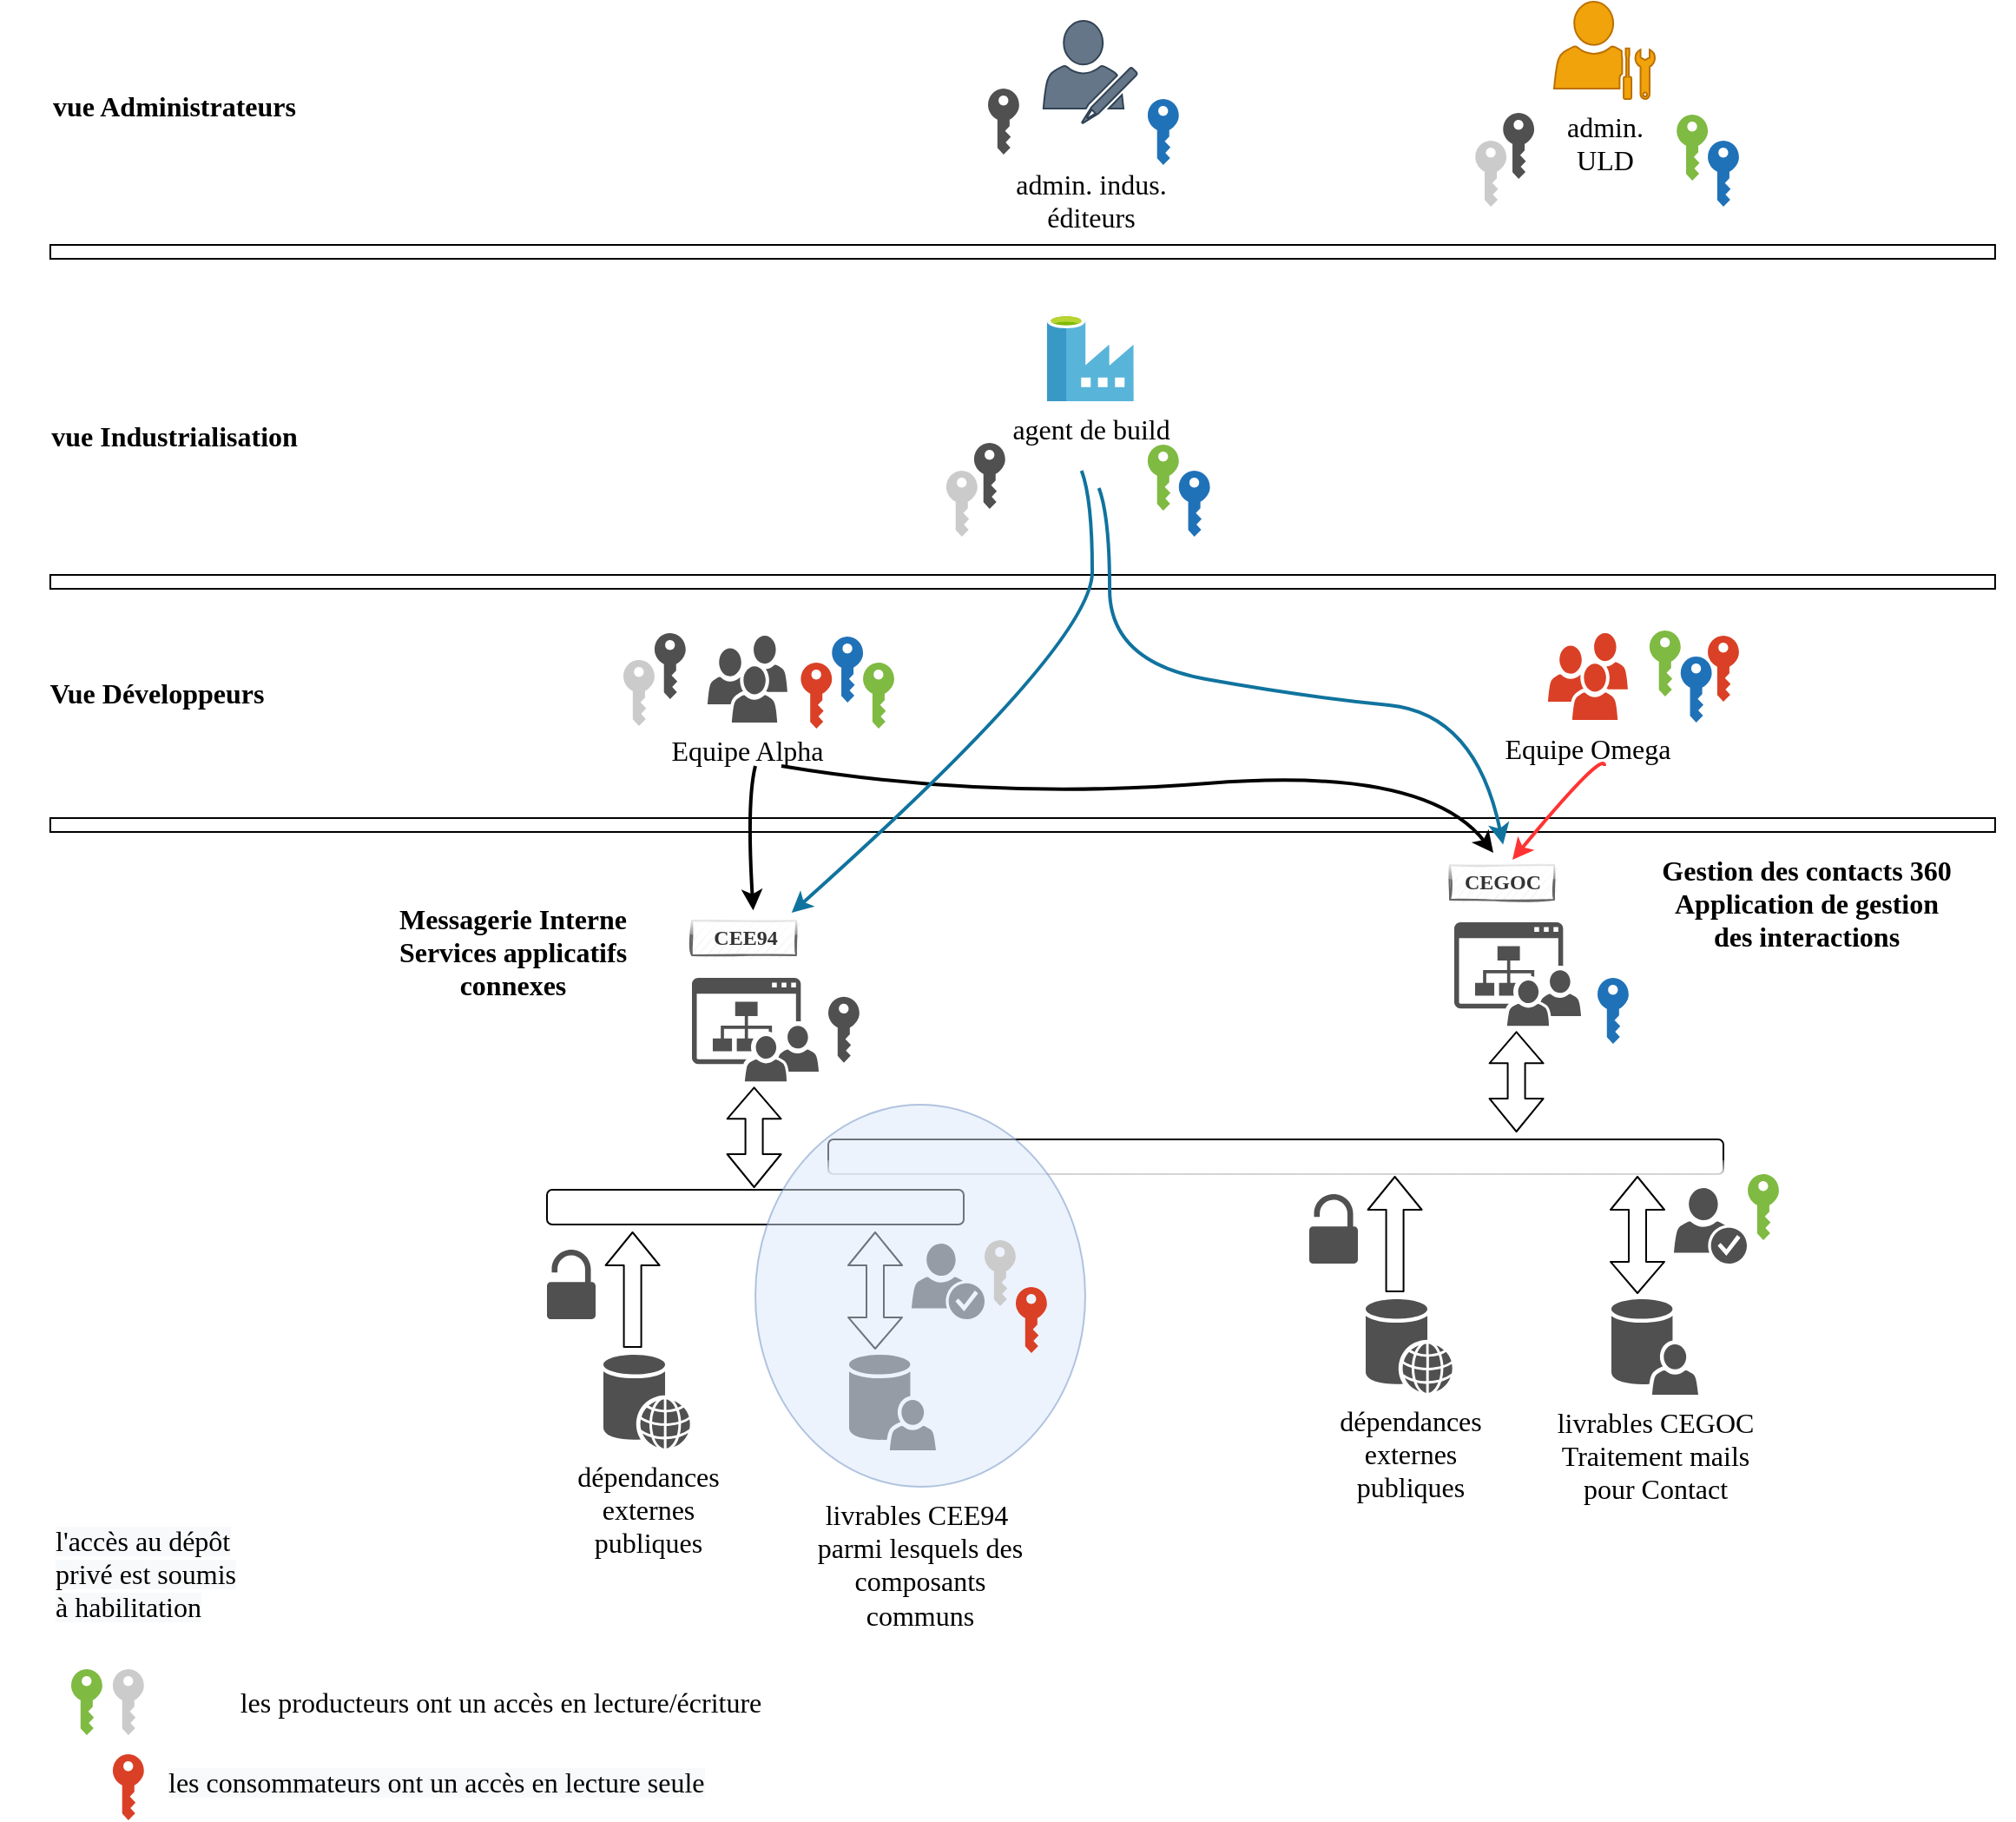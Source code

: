 <mxfile version="14.4.4" type="github" pages="4">
  <diagram name="cia_arti_uld" id="D0AWjhfSs7psUzLCuctV">
    <mxGraphModel dx="1422" dy="772" grid="1" gridSize="10" guides="1" tooltips="1" connect="1" arrows="1" fold="1" page="1" pageScale="1.5" pageWidth="1169" pageHeight="826" background="#ffffff" math="0" shadow="0">
      <root>
        <mxCell id="hsBsqEIJs7OQs_2mitoa-0" style=";html=1;" />
        <mxCell id="hsBsqEIJs7OQs_2mitoa-1" style=";html=1;" parent="hsBsqEIJs7OQs_2mitoa-0" />
        <mxCell id="hsBsqEIJs7OQs_2mitoa-37" style="edgeStyle=orthogonalEdgeStyle;rounded=0;orthogonalLoop=1;jettySize=auto;html=1;exitX=0.5;exitY=1;exitDx=0;exitDy=0;" parent="hsBsqEIJs7OQs_2mitoa-1" edge="1">
          <mxGeometry relative="1" as="geometry">
            <mxPoint x="380" y="860" as="sourcePoint" />
            <mxPoint x="380" y="860" as="targetPoint" />
          </mxGeometry>
        </mxCell>
        <mxCell id="hsBsqEIJs7OQs_2mitoa-46" value="" style="pointerEvents=1;shadow=0;dashed=0;html=1;strokeColor=none;fillColor=#505050;labelPosition=center;verticalLabelPosition=bottom;verticalAlign=top;outlineConnect=0;align=center;shape=mxgraph.office.users.user_store;sketch=0;" parent="hsBsqEIJs7OQs_2mitoa-1" vertex="1">
          <mxGeometry x="779" y="799" width="50" height="55" as="geometry" />
        </mxCell>
        <mxCell id="hsBsqEIJs7OQs_2mitoa-47" value="dépendances&lt;br style=&quot;font-size: 16px;&quot;&gt;externes&lt;br style=&quot;font-size: 16px;&quot;&gt;publiques" style="shadow=0;dashed=0;html=1;strokeColor=none;fillColor=#505050;labelPosition=center;verticalLabelPosition=bottom;verticalAlign=top;outlineConnect=0;align=center;shape=mxgraph.office.databases.web_store;sketch=0;fontSize=16;fontFamily=Verdana;" parent="hsBsqEIJs7OQs_2mitoa-1" vertex="1">
          <mxGeometry x="637.5" y="799" width="50" height="54" as="geometry" />
        </mxCell>
        <mxCell id="hsBsqEIJs7OQs_2mitoa-49" value="" style="pointerEvents=1;shadow=0;dashed=0;html=1;strokeColor=none;fillColor=#505050;labelPosition=center;verticalLabelPosition=bottom;verticalAlign=top;outlineConnect=0;align=center;shape=mxgraph.office.sites.site_team;sketch=0;aspect=fixed;" parent="hsBsqEIJs7OQs_2mitoa-1" vertex="1">
          <mxGeometry x="688.5" y="582" width="73" height="59.66" as="geometry" />
        </mxCell>
        <mxCell id="hsBsqEIJs7OQs_2mitoa-51" value="" style="pointerEvents=1;shadow=0;dashed=0;html=1;strokeColor=none;fillColor=#505050;labelPosition=center;verticalLabelPosition=bottom;verticalAlign=top;outlineConnect=0;align=center;shape=mxgraph.office.security.lock_unprotected;sketch=0;" parent="hsBsqEIJs7OQs_2mitoa-1" vertex="1">
          <mxGeometry x="605" y="738.47" width="28" height="40" as="geometry" />
        </mxCell>
        <mxCell id="hsBsqEIJs7OQs_2mitoa-52" value="" style="pointerEvents=1;shadow=0;dashed=0;html=1;strokeColor=none;fillColor=#505050;labelPosition=center;verticalLabelPosition=bottom;verticalAlign=top;outlineConnect=0;align=center;shape=mxgraph.office.security.credentials;sketch=0;aspect=fixed;" parent="hsBsqEIJs7OQs_2mitoa-1" vertex="1">
          <mxGeometry x="815" y="735" width="42" height="43.47" as="geometry" />
        </mxCell>
        <mxCell id="7FcaT9RhBpfD2TXKCcy4-5" value="" style="rounded=1;whiteSpace=wrap;html=1;shadow=0;sketch=0;" parent="hsBsqEIJs7OQs_2mitoa-1" vertex="1">
          <mxGeometry x="605" y="704" width="240" height="20" as="geometry" />
        </mxCell>
        <mxCell id="7FcaT9RhBpfD2TXKCcy4-8" value="" style="shape=flexArrow;endArrow=classic;startArrow=classic;html=1;width=10;endSize=5.671;" parent="hsBsqEIJs7OQs_2mitoa-1" edge="1">
          <mxGeometry width="50" height="50" relative="1" as="geometry">
            <mxPoint x="724.29" y="703" as="sourcePoint" />
            <mxPoint x="724.29" y="644.66" as="targetPoint" />
          </mxGeometry>
        </mxCell>
        <mxCell id="7FcaT9RhBpfD2TXKCcy4-10" value="" style="shape=flexArrow;endArrow=classic;html=1;" parent="hsBsqEIJs7OQs_2mitoa-1" edge="1">
          <mxGeometry width="50" height="50" relative="1" as="geometry">
            <mxPoint x="654.29" y="795" as="sourcePoint" />
            <mxPoint x="654.29" y="728" as="targetPoint" />
          </mxGeometry>
        </mxCell>
        <mxCell id="7FcaT9RhBpfD2TXKCcy4-11" value="" style="shape=flexArrow;endArrow=classic;startArrow=classic;html=1;width=10;endSize=5.671;exitX=0.25;exitY=1;exitDx=0;exitDy=0;" parent="hsBsqEIJs7OQs_2mitoa-1" edge="1">
          <mxGeometry width="50" height="50" relative="1" as="geometry">
            <mxPoint x="794.0" y="728" as="sourcePoint" />
            <mxPoint x="794" y="796" as="targetPoint" />
          </mxGeometry>
        </mxCell>
        <mxCell id="7FcaT9RhBpfD2TXKCcy4-18" value="Equipe Alpha" style="pointerEvents=1;shadow=0;dashed=0;html=1;strokeColor=none;fillColor=#505050;labelPosition=center;verticalLabelPosition=bottom;verticalAlign=top;outlineConnect=0;align=center;shape=mxgraph.office.users.users;sketch=0;fontFamily=Verdana;fontSize=16;" parent="hsBsqEIJs7OQs_2mitoa-1" vertex="1">
          <mxGeometry x="697.46" y="385" width="46" height="50" as="geometry" />
        </mxCell>
        <mxCell id="7FcaT9RhBpfD2TXKCcy4-19" value="livrables CEGOC&lt;br&gt;Traitement mails&lt;br&gt;pour Contact" style="pointerEvents=1;shadow=0;dashed=0;html=1;strokeColor=none;fillColor=#505050;labelPosition=center;verticalLabelPosition=bottom;verticalAlign=top;outlineConnect=0;align=center;shape=mxgraph.office.users.user_store;sketch=0;fontFamily=Verdana;fontSize=16;" parent="hsBsqEIJs7OQs_2mitoa-1" vertex="1">
          <mxGeometry x="1218" y="767" width="50" height="55" as="geometry" />
        </mxCell>
        <mxCell id="7FcaT9RhBpfD2TXKCcy4-20" value="&lt;font style=&quot;font-size: 16px;&quot;&gt;dépendances&lt;br style=&quot;font-size: 16px;&quot;&gt;externes&lt;br style=&quot;font-size: 16px;&quot;&gt;publiques&lt;/font&gt;" style="shadow=0;dashed=0;html=1;strokeColor=none;fillColor=#505050;labelPosition=center;verticalLabelPosition=bottom;verticalAlign=top;outlineConnect=0;align=center;shape=mxgraph.office.databases.web_store;sketch=0;fontFamily=Verdana;fontSize=16;" parent="hsBsqEIJs7OQs_2mitoa-1" vertex="1">
          <mxGeometry x="1076.5" y="767" width="50" height="54" as="geometry" />
        </mxCell>
        <mxCell id="7FcaT9RhBpfD2TXKCcy4-21" value="" style="pointerEvents=1;shadow=0;dashed=0;html=1;strokeColor=none;fillColor=#505050;labelPosition=center;verticalLabelPosition=bottom;verticalAlign=top;outlineConnect=0;align=center;shape=mxgraph.office.sites.site_team;sketch=0;aspect=fixed;" parent="hsBsqEIJs7OQs_2mitoa-1" vertex="1">
          <mxGeometry x="1127.5" y="550" width="73" height="59.66" as="geometry" />
        </mxCell>
        <mxCell id="7FcaT9RhBpfD2TXKCcy4-22" value="" style="pointerEvents=1;shadow=0;dashed=0;html=1;strokeColor=none;fillColor=#505050;labelPosition=center;verticalLabelPosition=bottom;verticalAlign=top;outlineConnect=0;align=center;shape=mxgraph.office.security.lock_unprotected;sketch=0;" parent="hsBsqEIJs7OQs_2mitoa-1" vertex="1">
          <mxGeometry x="1044" y="706.47" width="28" height="40" as="geometry" />
        </mxCell>
        <mxCell id="7FcaT9RhBpfD2TXKCcy4-23" value="" style="pointerEvents=1;shadow=0;dashed=0;html=1;strokeColor=none;fillColor=#505050;labelPosition=center;verticalLabelPosition=bottom;verticalAlign=top;outlineConnect=0;align=center;shape=mxgraph.office.security.credentials;sketch=0;aspect=fixed;" parent="hsBsqEIJs7OQs_2mitoa-1" vertex="1">
          <mxGeometry x="1254" y="703" width="42" height="43.47" as="geometry" />
        </mxCell>
        <mxCell id="7FcaT9RhBpfD2TXKCcy4-25" value="" style="shape=flexArrow;endArrow=classic;startArrow=classic;html=1;width=10;endSize=5.671;" parent="hsBsqEIJs7OQs_2mitoa-1" edge="1">
          <mxGeometry width="50" height="50" relative="1" as="geometry">
            <mxPoint x="1163.29" y="671" as="sourcePoint" />
            <mxPoint x="1163.29" y="612.66" as="targetPoint" />
          </mxGeometry>
        </mxCell>
        <mxCell id="7FcaT9RhBpfD2TXKCcy4-26" value="" style="shape=flexArrow;endArrow=classic;html=1;" parent="hsBsqEIJs7OQs_2mitoa-1" edge="1">
          <mxGeometry width="50" height="50" relative="1" as="geometry">
            <mxPoint x="1093.29" y="763" as="sourcePoint" />
            <mxPoint x="1093.29" y="696" as="targetPoint" />
          </mxGeometry>
        </mxCell>
        <mxCell id="7FcaT9RhBpfD2TXKCcy4-27" value="" style="shape=flexArrow;endArrow=classic;startArrow=classic;html=1;width=10;endSize=5.671;exitX=0.25;exitY=1;exitDx=0;exitDy=0;" parent="hsBsqEIJs7OQs_2mitoa-1" edge="1">
          <mxGeometry width="50" height="50" relative="1" as="geometry">
            <mxPoint x="1233.0" y="696" as="sourcePoint" />
            <mxPoint x="1233" y="764" as="targetPoint" />
          </mxGeometry>
        </mxCell>
        <mxCell id="7FcaT9RhBpfD2TXKCcy4-30" value="" style="rounded=1;whiteSpace=wrap;html=1;shadow=0;sketch=0;glass=1;rotation=-180;" parent="hsBsqEIJs7OQs_2mitoa-1" vertex="1">
          <mxGeometry x="767" y="675" width="515.5" height="20" as="geometry" />
        </mxCell>
        <mxCell id="7FcaT9RhBpfD2TXKCcy4-29" value="livrables CEE94&amp;nbsp;&lt;br style=&quot;font-size: 16px&quot;&gt;parmi lesquels des&lt;br style=&quot;font-size: 16px&quot;&gt;composants&lt;br style=&quot;font-size: 16px&quot;&gt;communs" style="ellipse;whiteSpace=wrap;html=1;rounded=0;shadow=0;strokeWidth=1;fillColor=#dae8fc;fontSize=16;align=center;strokeColor=#6c8ebf;opacity=50;rotation=0;verticalAlign=top;labelPosition=center;verticalLabelPosition=bottom;fontFamily=Verdana;" parent="hsBsqEIJs7OQs_2mitoa-1" vertex="1">
          <mxGeometry x="725" y="655" width="190" height="220" as="geometry" />
        </mxCell>
        <mxCell id="7FcaT9RhBpfD2TXKCcy4-31" value="CEGOC" style="text;resizable=0;autosize=1;align=center;verticalAlign=middle;points=[];fillColor=#f5f5f5;strokeColor=#666666;rounded=0;shadow=0;glass=1;sketch=1;fontFamily=Verdana;html=1;fontStyle=1;fontColor=#333333;" parent="hsBsqEIJs7OQs_2mitoa-1" vertex="1">
          <mxGeometry x="1125" y="517" width="60" height="20" as="geometry" />
        </mxCell>
        <mxCell id="7FcaT9RhBpfD2TXKCcy4-32" value="Messagerie Interne&lt;br style=&quot;font-size: 16px;&quot;&gt;Services applicatifs&lt;br style=&quot;font-size: 16px;&quot;&gt;connexes" style="text;html=1;resizable=0;autosize=1;align=center;verticalAlign=middle;points=[];fillColor=none;strokeColor=none;rounded=0;shadow=0;glass=1;sketch=1;fontFamily=Verdana;fontStyle=1;fontSize=16;" parent="hsBsqEIJs7OQs_2mitoa-1" vertex="1">
          <mxGeometry x="490" y="537" width="190" height="60" as="geometry" />
        </mxCell>
        <mxCell id="7FcaT9RhBpfD2TXKCcy4-33" value="CEE94" style="text;resizable=0;autosize=1;align=center;verticalAlign=middle;points=[];rounded=0;shadow=0;glass=1;sketch=1;fontFamily=Verdana;html=1;fontStyle=1;fillColor=#f5f5f5;strokeColor=#666666;fontColor=#333333;" parent="hsBsqEIJs7OQs_2mitoa-1" vertex="1">
          <mxGeometry x="688.5" y="549" width="60" height="20" as="geometry" />
        </mxCell>
        <mxCell id="7FcaT9RhBpfD2TXKCcy4-34" value="Gestion des contacts 360&lt;br style=&quot;font-size: 16px;&quot;&gt;Application de gestion&lt;br style=&quot;font-size: 16px;&quot;&gt;des interactions" style="text;html=1;resizable=0;autosize=1;align=center;verticalAlign=middle;points=[];fillColor=none;strokeColor=none;rounded=0;shadow=0;glass=1;sketch=1;fontFamily=Verdana;fontStyle=1;fontSize=16;" parent="hsBsqEIJs7OQs_2mitoa-1" vertex="1">
          <mxGeometry x="1210" y="509" width="240" height="60" as="geometry" />
        </mxCell>
        <mxCell id="7FcaT9RhBpfD2TXKCcy4-39" value="agent de build" style="aspect=fixed;html=1;points=[];align=center;image;fontSize=16;image=img/lib/mscae/Data_Factory.svg;rounded=0;shadow=0;glass=1;sketch=0;fillColor=none;gradientColor=none;fontFamily=Verdana;" parent="hsBsqEIJs7OQs_2mitoa-1" vertex="1">
          <mxGeometry x="892.92" y="200" width="50" height="50" as="geometry" />
        </mxCell>
        <mxCell id="7FcaT9RhBpfD2TXKCcy4-40" value="" style="pointerEvents=1;shadow=0;dashed=0;html=1;strokeColor=none;labelPosition=center;verticalLabelPosition=bottom;verticalAlign=top;outlineConnect=0;align=center;shape=mxgraph.office.security.key_permissions;fillColor=#2072B8;rounded=0;glass=1;sketch=0;fontFamily=Verdana;fontSize=21;fontColor=#000000;aspect=fixed;" parent="hsBsqEIJs7OQs_2mitoa-1" vertex="1">
          <mxGeometry x="968.88" y="290" width="17.92" height="38" as="geometry" />
        </mxCell>
        <mxCell id="7FcaT9RhBpfD2TXKCcy4-41" value="" style="pointerEvents=1;shadow=0;dashed=0;html=1;strokeColor=none;fillColor=#505050;labelPosition=center;verticalLabelPosition=bottom;verticalAlign=top;outlineConnect=0;align=center;shape=mxgraph.office.security.key_permissions;rounded=0;glass=1;sketch=0;fontFamily=Verdana;fontSize=21;fontColor=#000000;aspect=fixed;" parent="hsBsqEIJs7OQs_2mitoa-1" vertex="1">
          <mxGeometry x="850.96" y="274" width="17.92" height="38" as="geometry" />
        </mxCell>
        <mxCell id="7FcaT9RhBpfD2TXKCcy4-42" value="vue Industrialisation" style="text;html=1;resizable=0;autosize=1;align=center;verticalAlign=middle;points=[];fillColor=none;strokeColor=none;rounded=0;shadow=0;glass=1;sketch=1;fontFamily=Verdana;fontStyle=1;fontSize=16;" parent="hsBsqEIJs7OQs_2mitoa-1" vertex="1">
          <mxGeometry x="290" y="260" width="200" height="20" as="geometry" />
        </mxCell>
        <mxCell id="7FcaT9RhBpfD2TXKCcy4-43" value="Vue Développeurs" style="text;html=1;resizable=0;autosize=1;align=center;verticalAlign=middle;points=[];fillColor=none;strokeColor=none;rounded=0;shadow=0;glass=1;sketch=1;fontFamily=Verdana;fontStyle=1;fontSize=16;" parent="hsBsqEIJs7OQs_2mitoa-1" vertex="1">
          <mxGeometry x="290" y="408" width="180" height="20" as="geometry" />
        </mxCell>
        <mxCell id="7FcaT9RhBpfD2TXKCcy4-44" value="" style="pointerEvents=1;shadow=0;dashed=0;html=1;strokeColor=none;labelPosition=center;verticalLabelPosition=bottom;verticalAlign=top;outlineConnect=0;align=center;shape=mxgraph.office.security.key_permissions;fillColor=#2072B8;rounded=0;glass=1;sketch=0;fontFamily=Verdana;fontSize=16;fontColor=#000000;aspect=fixed;" parent="hsBsqEIJs7OQs_2mitoa-1" vertex="1">
          <mxGeometry x="1210" y="582" width="17.92" height="38" as="geometry" />
        </mxCell>
        <mxCell id="7FcaT9RhBpfD2TXKCcy4-45" value="" style="pointerEvents=1;shadow=0;dashed=0;html=1;strokeColor=none;labelPosition=center;verticalLabelPosition=bottom;verticalAlign=top;outlineConnect=0;align=center;shape=mxgraph.office.security.key_permissions;fillColor=#7FBA42;rounded=0;glass=1;sketch=0;fontFamily=Verdana;fontSize=16;fontColor=#000000;aspect=fixed;" parent="hsBsqEIJs7OQs_2mitoa-1" vertex="1">
          <mxGeometry x="1296.54" y="695" width="17.92" height="38" as="geometry" />
        </mxCell>
        <mxCell id="7FcaT9RhBpfD2TXKCcy4-46" value="Equipe Omega" style="pointerEvents=1;shadow=0;dashed=0;html=1;strokeColor=none;labelPosition=center;verticalLabelPosition=bottom;verticalAlign=top;outlineConnect=0;align=center;shape=mxgraph.office.users.users;fillColor=#DA4026;rounded=0;glass=1;sketch=0;fontFamily=Verdana;fontSize=16;fontColor=#000000;" parent="hsBsqEIJs7OQs_2mitoa-1" vertex="1">
          <mxGeometry x="1181.46" y="383.5" width="46" height="50" as="geometry" />
        </mxCell>
        <mxCell id="7FcaT9RhBpfD2TXKCcy4-47" value="" style="pointerEvents=1;shadow=0;dashed=0;html=1;strokeColor=none;labelPosition=center;verticalLabelPosition=bottom;verticalAlign=top;outlineConnect=0;align=center;shape=mxgraph.office.security.key_permissions;fillColor=#2072B8;rounded=0;glass=1;sketch=0;fontFamily=Verdana;fontSize=16;fontColor=#000000;aspect=fixed;" parent="hsBsqEIJs7OQs_2mitoa-1" vertex="1">
          <mxGeometry x="769.12" y="385.5" width="17.92" height="38" as="geometry" />
        </mxCell>
        <mxCell id="7FcaT9RhBpfD2TXKCcy4-48" value="" style="pointerEvents=1;shadow=0;dashed=0;html=1;strokeColor=none;labelPosition=center;verticalLabelPosition=bottom;verticalAlign=top;outlineConnect=0;align=center;shape=mxgraph.office.security.key_permissions;fillColor=#2072B8;rounded=0;glass=1;sketch=0;fontFamily=Verdana;fontSize=16;fontColor=#000000;aspect=fixed;" parent="hsBsqEIJs7OQs_2mitoa-1" vertex="1">
          <mxGeometry x="1257.88" y="397" width="17.92" height="38" as="geometry" />
        </mxCell>
        <mxCell id="7FcaT9RhBpfD2TXKCcy4-49" value="" style="pointerEvents=1;shadow=0;dashed=0;html=1;strokeColor=none;labelPosition=center;verticalLabelPosition=bottom;verticalAlign=top;outlineConnect=0;align=center;shape=mxgraph.office.security.key_permissions;fillColor=#7FBA42;rounded=0;glass=1;sketch=0;fontFamily=Verdana;fontSize=16;fontColor=#000000;aspect=fixed;" parent="hsBsqEIJs7OQs_2mitoa-1" vertex="1">
          <mxGeometry x="787.04" y="400.5" width="17.92" height="38" as="geometry" />
        </mxCell>
        <mxCell id="7FcaT9RhBpfD2TXKCcy4-50" value="" style="pointerEvents=1;shadow=0;dashed=0;html=1;strokeColor=none;labelPosition=center;verticalLabelPosition=bottom;verticalAlign=top;outlineConnect=0;align=center;shape=mxgraph.office.security.key_permissions;fillColor=#7FBA42;rounded=0;glass=1;sketch=0;fontFamily=Verdana;fontSize=16;fontColor=#000000;aspect=fixed;" parent="hsBsqEIJs7OQs_2mitoa-1" vertex="1">
          <mxGeometry x="1239.96" y="382" width="17.92" height="38" as="geometry" />
        </mxCell>
        <mxCell id="7FcaT9RhBpfD2TXKCcy4-51" value="" style="pointerEvents=1;shadow=0;dashed=0;html=1;strokeColor=none;labelPosition=center;verticalLabelPosition=bottom;verticalAlign=top;outlineConnect=0;align=center;shape=mxgraph.office.security.key_permissions;fillColor=#7FBA42;rounded=0;glass=1;sketch=0;fontFamily=Verdana;fontSize=16;fontColor=#000000;aspect=fixed;" parent="hsBsqEIJs7OQs_2mitoa-1" vertex="1">
          <mxGeometry x="950.96" y="275" width="17.92" height="38" as="geometry" />
        </mxCell>
        <mxCell id="7FcaT9RhBpfD2TXKCcy4-52" value="" style="pointerEvents=1;shadow=0;dashed=0;html=1;strokeColor=none;labelPosition=center;verticalLabelPosition=bottom;verticalAlign=top;outlineConnect=0;align=center;shape=mxgraph.office.security.key_permissions;fillColor=#CCCBCB;rounded=0;glass=1;sketch=0;fontFamily=Verdana;fontSize=16;fontColor=#000000;aspect=fixed;" parent="hsBsqEIJs7OQs_2mitoa-1" vertex="1">
          <mxGeometry x="834.96" y="290" width="17.92" height="38" as="geometry" />
        </mxCell>
        <mxCell id="7FcaT9RhBpfD2TXKCcy4-53" value="" style="pointerEvents=1;shadow=0;dashed=0;html=1;strokeColor=none;labelPosition=center;verticalLabelPosition=bottom;verticalAlign=top;outlineConnect=0;align=center;shape=mxgraph.office.security.key_permissions;fillColor=#CCCBCB;rounded=0;glass=1;sketch=0;fontFamily=Verdana;fontSize=16;fontColor=#000000;aspect=fixed;" parent="hsBsqEIJs7OQs_2mitoa-1" vertex="1">
          <mxGeometry x="857" y="733" width="17.92" height="38" as="geometry" />
        </mxCell>
        <mxCell id="7FcaT9RhBpfD2TXKCcy4-54" value="" style="pointerEvents=1;shadow=0;dashed=0;html=1;strokeColor=none;fillColor=#505050;labelPosition=center;verticalLabelPosition=bottom;verticalAlign=top;outlineConnect=0;align=center;shape=mxgraph.office.security.key_permissions;rounded=0;glass=1;sketch=0;fontFamily=Verdana;fontSize=21;fontColor=#000000;aspect=fixed;" parent="hsBsqEIJs7OQs_2mitoa-1" vertex="1">
          <mxGeometry x="767" y="592.83" width="17.92" height="38" as="geometry" />
        </mxCell>
        <mxCell id="7FcaT9RhBpfD2TXKCcy4-55" value="" style="pointerEvents=1;shadow=0;dashed=0;html=1;strokeColor=none;labelPosition=center;verticalLabelPosition=bottom;verticalAlign=top;outlineConnect=0;align=center;shape=mxgraph.office.security.key_permissions;fillColor=#CCCBCB;rounded=0;glass=1;sketch=0;fontFamily=Verdana;fontSize=16;fontColor=#000000;aspect=fixed;" parent="hsBsqEIJs7OQs_2mitoa-1" vertex="1">
          <mxGeometry x="649.01" y="399" width="17.95" height="38" as="geometry" />
        </mxCell>
        <mxCell id="7FcaT9RhBpfD2TXKCcy4-56" value="" style="pointerEvents=1;shadow=0;dashed=0;html=1;strokeColor=none;fillColor=#505050;labelPosition=center;verticalLabelPosition=bottom;verticalAlign=top;outlineConnect=0;align=center;shape=mxgraph.office.security.key_permissions;rounded=0;glass=1;sketch=0;fontFamily=Verdana;fontSize=21;fontColor=#000000;aspect=fixed;" parent="hsBsqEIJs7OQs_2mitoa-1" vertex="1">
          <mxGeometry x="666.96" y="383.5" width="17.92" height="38" as="geometry" />
        </mxCell>
        <mxCell id="7FcaT9RhBpfD2TXKCcy4-57" value="" style="pointerEvents=1;shadow=0;dashed=0;html=1;strokeColor=none;labelPosition=center;verticalLabelPosition=bottom;verticalAlign=top;outlineConnect=0;align=center;shape=mxgraph.office.security.key_permissions;fillColor=#DA4026;rounded=0;glass=1;sketch=0;fontFamily=Verdana;fontSize=16;fontColor=#000000;aspect=fixed;" parent="hsBsqEIJs7OQs_2mitoa-1" vertex="1">
          <mxGeometry x="875" y="760" width="17.92" height="38" as="geometry" />
        </mxCell>
        <mxCell id="7FcaT9RhBpfD2TXKCcy4-58" value="" style="pointerEvents=1;shadow=0;dashed=0;html=1;strokeColor=none;labelPosition=center;verticalLabelPosition=bottom;verticalAlign=top;outlineConnect=0;align=center;shape=mxgraph.office.security.key_permissions;fillColor=#DA4026;rounded=0;glass=1;sketch=0;fontFamily=Verdana;fontSize=16;fontColor=#000000;aspect=fixed;" parent="hsBsqEIJs7OQs_2mitoa-1" vertex="1">
          <mxGeometry x="751.2" y="400.5" width="17.92" height="38" as="geometry" />
        </mxCell>
        <mxCell id="7FcaT9RhBpfD2TXKCcy4-59" value="" style="pointerEvents=1;shadow=0;dashed=0;html=1;strokeColor=none;labelPosition=center;verticalLabelPosition=bottom;verticalAlign=top;outlineConnect=0;align=center;shape=mxgraph.office.security.key_permissions;fillColor=#DA4026;rounded=0;glass=1;sketch=0;fontFamily=Verdana;fontSize=16;fontColor=#000000;aspect=fixed;" parent="hsBsqEIJs7OQs_2mitoa-1" vertex="1">
          <mxGeometry x="1273.54" y="385" width="17.92" height="38" as="geometry" />
        </mxCell>
        <mxCell id="7FcaT9RhBpfD2TXKCcy4-60" value="" style="pointerEvents=1;shadow=0;dashed=0;html=1;strokeColor=none;labelPosition=center;verticalLabelPosition=bottom;verticalAlign=top;outlineConnect=0;align=center;shape=mxgraph.office.security.key_permissions;fillColor=#CCCBCB;rounded=0;glass=1;sketch=0;fontFamily=Verdana;fontSize=16;fontColor=#000000;aspect=fixed;" parent="hsBsqEIJs7OQs_2mitoa-1" vertex="1">
          <mxGeometry x="354.96" y="980" width="17.92" height="38" as="geometry" />
        </mxCell>
        <mxCell id="7FcaT9RhBpfD2TXKCcy4-61" value="les producteurs ont un accès en lecture/écriture" style="text;html=1;resizable=0;autosize=1;align=center;verticalAlign=middle;points=[];fillColor=none;strokeColor=none;rounded=0;shadow=0;glass=1;sketch=0;fontFamily=Verdana;fontSize=16;fontColor=#000000;" parent="hsBsqEIJs7OQs_2mitoa-1" vertex="1">
          <mxGeometry x="377.88" y="989" width="400" height="20" as="geometry" />
        </mxCell>
        <mxCell id="7FcaT9RhBpfD2TXKCcy4-62" value="" style="pointerEvents=1;shadow=0;dashed=0;html=1;strokeColor=none;labelPosition=center;verticalLabelPosition=bottom;verticalAlign=top;outlineConnect=0;align=center;shape=mxgraph.office.security.key_permissions;fillColor=#DA4026;rounded=0;glass=1;sketch=0;fontFamily=Verdana;fontSize=16;fontColor=#000000;aspect=fixed;" parent="hsBsqEIJs7OQs_2mitoa-1" vertex="1">
          <mxGeometry x="354.96" y="1029" width="17.92" height="38" as="geometry" />
        </mxCell>
        <mxCell id="7FcaT9RhBpfD2TXKCcy4-63" value="&lt;span style=&quot;color: rgb(0, 0, 0); font-family: verdana; font-size: 16px; font-style: normal; font-weight: 400; letter-spacing: normal; text-align: center; text-indent: 0px; text-transform: none; word-spacing: 0px; background-color: rgb(248, 249, 250); display: inline; float: none;&quot;&gt;les consommateurs ont un accès en lecture seule&lt;/span&gt;" style="text;whiteSpace=wrap;html=1;fontSize=16;fontFamily=Verdana;fontColor=#000000;" parent="hsBsqEIJs7OQs_2mitoa-1" vertex="1">
          <mxGeometry x="384.96" y="1029" width="420" height="30" as="geometry" />
        </mxCell>
        <mxCell id="7FcaT9RhBpfD2TXKCcy4-64" value="&lt;span style=&quot;color: rgb(0, 0, 0); font-family: verdana; font-size: 16px; font-style: normal; font-weight: 400; letter-spacing: normal; text-align: center; text-indent: 0px; text-transform: none; word-spacing: 0px; background-color: rgb(248, 249, 250); display: inline; float: none;&quot;&gt;l&#39;accès au dépôt privé est soumis à habilitation&lt;/span&gt;" style="text;whiteSpace=wrap;html=1;fontSize=16;fontFamily=Verdana;fontColor=#000000;" parent="hsBsqEIJs7OQs_2mitoa-1" vertex="1">
          <mxGeometry x="319.96" y="890" width="110" height="80" as="geometry" />
        </mxCell>
        <mxCell id="7FcaT9RhBpfD2TXKCcy4-66" value="" style="whiteSpace=wrap;html=1;rounded=0;shadow=0;glass=1;sketch=0;fillColor=none;gradientColor=none;fontFamily=Verdana;fontSize=16;fontColor=#000000;" parent="hsBsqEIJs7OQs_2mitoa-1" vertex="1">
          <mxGeometry x="318.96" y="350" width="1120" height="8" as="geometry" />
        </mxCell>
        <mxCell id="7FcaT9RhBpfD2TXKCcy4-67" value="" style="whiteSpace=wrap;html=1;rounded=0;shadow=0;glass=1;sketch=0;fillColor=none;gradientColor=none;fontFamily=Verdana;fontSize=16;fontColor=#000000;" parent="hsBsqEIJs7OQs_2mitoa-1" vertex="1">
          <mxGeometry x="318.96" y="490" width="1120" height="8" as="geometry" />
        </mxCell>
        <mxCell id="7FcaT9RhBpfD2TXKCcy4-69" value="" style="curved=1;endArrow=classic;html=1;fontFamily=Verdana;fontSize=16;fontColor=#000000;strokeWidth=2;" parent="hsBsqEIJs7OQs_2mitoa-1" edge="1">
          <mxGeometry width="50" height="50" relative="1" as="geometry">
            <mxPoint x="740" y="460" as="sourcePoint" />
            <mxPoint x="1150" y="510" as="targetPoint" />
            <Array as="points">
              <mxPoint x="860" y="480" />
              <mxPoint x="1111" y="460" />
            </Array>
          </mxGeometry>
        </mxCell>
        <mxCell id="7FcaT9RhBpfD2TXKCcy4-70" value="" style="curved=1;endArrow=classic;html=1;fontFamily=Verdana;fontSize=16;fontColor=#000000;entryX=0.6;entryY=-0.15;entryDx=0;entryDy=0;entryPerimeter=0;strokeColor=#FF3333;strokeWidth=2;" parent="hsBsqEIJs7OQs_2mitoa-1" target="7FcaT9RhBpfD2TXKCcy4-31" edge="1">
          <mxGeometry width="50" height="50" relative="1" as="geometry">
            <mxPoint x="1214" y="460" as="sourcePoint" />
            <mxPoint x="1165" y="528" as="targetPoint" />
            <Array as="points">
              <mxPoint x="1214" y="450" />
            </Array>
          </mxGeometry>
        </mxCell>
        <mxCell id="7FcaT9RhBpfD2TXKCcy4-71" value="" style="curved=1;endArrow=classic;html=1;fontFamily=Verdana;fontSize=16;fontColor=#000000;entryX=0.588;entryY=-0.291;entryDx=0;entryDy=0;entryPerimeter=0;strokeWidth=2;" parent="hsBsqEIJs7OQs_2mitoa-1" target="7FcaT9RhBpfD2TXKCcy4-33" edge="1">
          <mxGeometry width="50" height="50" relative="1" as="geometry">
            <mxPoint x="725" y="460" as="sourcePoint" />
            <mxPoint x="666.96" y="524" as="targetPoint" />
            <Array as="points">
              <mxPoint x="725.96" y="460" />
              <mxPoint x="719.96" y="480" />
            </Array>
          </mxGeometry>
        </mxCell>
        <mxCell id="7FcaT9RhBpfD2TXKCcy4-72" value="" style="curved=1;endArrow=classic;html=1;fontFamily=Verdana;fontSize=16;fontColor=#000000;entryX=0.956;entryY=-0.222;entryDx=0;entryDy=0;entryPerimeter=0;sketch=0;fillColor=#b1ddf0;strokeColor=#10739e;strokeWidth=2;" parent="hsBsqEIJs7OQs_2mitoa-1" target="7FcaT9RhBpfD2TXKCcy4-33" edge="1">
          <mxGeometry width="50" height="50" relative="1" as="geometry">
            <mxPoint x="912.871" y="290" as="sourcePoint" />
            <mxPoint x="917.62" y="389.68" as="targetPoint" />
            <Array as="points">
              <mxPoint x="919.05" y="306.5" />
              <mxPoint x="919" y="390" />
            </Array>
          </mxGeometry>
        </mxCell>
        <mxCell id="7FcaT9RhBpfD2TXKCcy4-73" value="" style="curved=1;endArrow=classic;html=1;fontFamily=Verdana;fontSize=16;fontColor=#000000;sketch=0;fillColor=#b1ddf0;strokeColor=#10739e;entryX=0.747;entryY=1.905;entryDx=0;entryDy=0;entryPerimeter=0;strokeWidth=2;" parent="hsBsqEIJs7OQs_2mitoa-1" target="7FcaT9RhBpfD2TXKCcy4-67" edge="1">
          <mxGeometry width="50" height="50" relative="1" as="geometry">
            <mxPoint x="922.871" y="300.0" as="sourcePoint" />
            <mxPoint x="1160" y="480" as="targetPoint" />
            <Array as="points">
              <mxPoint x="929.05" y="316.5" />
              <mxPoint x="929" y="400" />
              <mxPoint x="1040" y="420" />
              <mxPoint x="1140" y="430" />
            </Array>
          </mxGeometry>
        </mxCell>
        <mxCell id="7FcaT9RhBpfD2TXKCcy4-74" value="" style="pointerEvents=1;shadow=0;dashed=0;html=1;strokeColor=none;labelPosition=center;verticalLabelPosition=bottom;verticalAlign=top;outlineConnect=0;align=center;shape=mxgraph.office.security.key_permissions;fillColor=#7FBA42;rounded=0;glass=1;sketch=0;fontFamily=Verdana;fontSize=16;fontColor=#000000;aspect=fixed;" parent="hsBsqEIJs7OQs_2mitoa-1" vertex="1">
          <mxGeometry x="331.0" y="980" width="17.92" height="38" as="geometry" />
        </mxCell>
        <mxCell id="GN53qB2qwHYUvsKL3PFk-1" value="" style="pointerEvents=1;shadow=0;dashed=0;html=1;strokeColor=none;labelPosition=center;verticalLabelPosition=bottom;verticalAlign=top;outlineConnect=0;align=center;shape=mxgraph.office.security.key_permissions;fillColor=#2072B8;rounded=0;glass=1;sketch=0;fontFamily=Verdana;fontSize=21;fontColor=#000000;aspect=fixed;" parent="hsBsqEIJs7OQs_2mitoa-1" vertex="1">
          <mxGeometry x="950.96" y="76" width="17.92" height="38" as="geometry" />
        </mxCell>
        <mxCell id="GN53qB2qwHYUvsKL3PFk-2" value="" style="pointerEvents=1;shadow=0;dashed=0;html=1;strokeColor=none;fillColor=#505050;labelPosition=center;verticalLabelPosition=bottom;verticalAlign=top;outlineConnect=0;align=center;shape=mxgraph.office.security.key_permissions;rounded=0;glass=1;sketch=0;fontFamily=Verdana;fontSize=21;fontColor=#000000;aspect=fixed;" parent="hsBsqEIJs7OQs_2mitoa-1" vertex="1">
          <mxGeometry x="859" y="70" width="17.92" height="38" as="geometry" />
        </mxCell>
        <mxCell id="GN53qB2qwHYUvsKL3PFk-3" value="vue Administrateurs" style="text;html=1;resizable=0;autosize=1;align=center;verticalAlign=middle;points=[];fillColor=none;strokeColor=none;rounded=0;shadow=0;glass=1;sketch=1;fontFamily=Verdana;fontStyle=1;fontSize=16;" parent="hsBsqEIJs7OQs_2mitoa-1" vertex="1">
          <mxGeometry x="290" y="70" width="200" height="20" as="geometry" />
        </mxCell>
        <mxCell id="GN53qB2qwHYUvsKL3PFk-6" value="" style="whiteSpace=wrap;html=1;rounded=0;shadow=0;glass=1;sketch=0;fillColor=none;gradientColor=none;fontFamily=Verdana;fontSize=16;fontColor=#000000;" parent="hsBsqEIJs7OQs_2mitoa-1" vertex="1">
          <mxGeometry x="318.96" y="160" width="1120" height="8" as="geometry" />
        </mxCell>
        <mxCell id="GN53qB2qwHYUvsKL3PFk-8" value="" style="pointerEvents=1;shadow=0;dashed=0;html=1;strokeColor=none;labelPosition=center;verticalLabelPosition=bottom;verticalAlign=top;outlineConnect=0;align=center;shape=mxgraph.office.security.key_permissions;fillColor=#2072B8;rounded=0;glass=1;sketch=0;fontFamily=Verdana;fontSize=21;fontColor=#000000;aspect=fixed;" parent="hsBsqEIJs7OQs_2mitoa-1" vertex="1">
          <mxGeometry x="1273.54" y="100" width="17.92" height="38" as="geometry" />
        </mxCell>
        <mxCell id="GN53qB2qwHYUvsKL3PFk-9" value="" style="pointerEvents=1;shadow=0;dashed=0;html=1;strokeColor=none;fillColor=#505050;labelPosition=center;verticalLabelPosition=bottom;verticalAlign=top;outlineConnect=0;align=center;shape=mxgraph.office.security.key_permissions;rounded=0;glass=1;sketch=0;fontFamily=Verdana;fontSize=21;fontColor=#000000;aspect=fixed;" parent="hsBsqEIJs7OQs_2mitoa-1" vertex="1">
          <mxGeometry x="1155.62" y="84" width="17.92" height="38" as="geometry" />
        </mxCell>
        <mxCell id="GN53qB2qwHYUvsKL3PFk-10" value="" style="pointerEvents=1;shadow=0;dashed=0;html=1;strokeColor=none;labelPosition=center;verticalLabelPosition=bottom;verticalAlign=top;outlineConnect=0;align=center;shape=mxgraph.office.security.key_permissions;fillColor=#7FBA42;rounded=0;glass=1;sketch=0;fontFamily=Verdana;fontSize=16;fontColor=#000000;aspect=fixed;" parent="hsBsqEIJs7OQs_2mitoa-1" vertex="1">
          <mxGeometry x="1255.62" y="85" width="17.92" height="38" as="geometry" />
        </mxCell>
        <mxCell id="GN53qB2qwHYUvsKL3PFk-11" value="" style="pointerEvents=1;shadow=0;dashed=0;html=1;strokeColor=none;labelPosition=center;verticalLabelPosition=bottom;verticalAlign=top;outlineConnect=0;align=center;shape=mxgraph.office.security.key_permissions;fillColor=#CCCBCB;rounded=0;glass=1;sketch=0;fontFamily=Verdana;fontSize=16;fontColor=#000000;aspect=fixed;" parent="hsBsqEIJs7OQs_2mitoa-1" vertex="1">
          <mxGeometry x="1139.62" y="100" width="17.92" height="38" as="geometry" />
        </mxCell>
        <mxCell id="GN53qB2qwHYUvsKL3PFk-13" value="&lt;font color=&quot;#000000&quot;&gt;admin. &lt;br&gt;ULD&lt;/font&gt;" style="pointerEvents=1;shadow=0;dashed=0;html=1;strokeColor=#BD7000;fillColor=#f0a30a;labelPosition=center;verticalLabelPosition=bottom;verticalAlign=top;outlineConnect=0;align=center;shape=mxgraph.office.users.administrator;fontFamily=Verdana;fontSize=16;fontColor=#ffffff;" parent="hsBsqEIJs7OQs_2mitoa-1" vertex="1">
          <mxGeometry x="1185" y="20" width="58" height="56" as="geometry" />
        </mxCell>
        <mxCell id="GN53qB2qwHYUvsKL3PFk-14" value="&lt;font color=&quot;#000000&quot;&gt;&lt;br&gt;admin. indus.&lt;br&gt;éditeurs&lt;/font&gt;" style="pointerEvents=1;shadow=0;dashed=0;html=1;strokeColor=#314354;fillColor=#647687;labelPosition=center;verticalLabelPosition=bottom;verticalAlign=top;outlineConnect=0;align=center;shape=mxgraph.office.users.writer;fontFamily=Verdana;fontSize=16;fontColor=#ffffff;" parent="hsBsqEIJs7OQs_2mitoa-1" vertex="1">
          <mxGeometry x="890.92" y="31" width="54" height="59" as="geometry" />
        </mxCell>
      </root>
    </mxGraphModel>
  </diagram>
  <diagram name="cia_arti_uld_temporel" id="3ly05a1Tv0D24A2HpbXx">
    <mxGraphModel dx="1422" dy="772" grid="1" gridSize="10" guides="1" tooltips="1" connect="1" arrows="1" fold="1" page="1" pageScale="1.5" pageWidth="1169" pageHeight="826" background="#ffffff" math="0" shadow="0">
      <root>
        <mxCell id="5FBxnBE9_V8XX5p7WNzA-0" style=";html=1;" />
        <mxCell id="5FBxnBE9_V8XX5p7WNzA-1" style=";html=1;" parent="5FBxnBE9_V8XX5p7WNzA-0" />
        <mxCell id="5FBxnBE9_V8XX5p7WNzA-2" style="edgeStyle=orthogonalEdgeStyle;rounded=0;orthogonalLoop=1;jettySize=auto;html=1;exitX=0.5;exitY=1;exitDx=0;exitDy=0;" parent="5FBxnBE9_V8XX5p7WNzA-1" edge="1">
          <mxGeometry relative="1" as="geometry">
            <mxPoint x="380" y="860" as="sourcePoint" />
            <mxPoint x="380" y="860" as="targetPoint" />
          </mxGeometry>
        </mxCell>
        <mxCell id="5FBxnBE9_V8XX5p7WNzA-3" value="" style="pointerEvents=1;shadow=0;dashed=0;html=1;strokeColor=none;fillColor=#505050;labelPosition=center;verticalLabelPosition=bottom;verticalAlign=top;outlineConnect=0;align=center;shape=mxgraph.office.users.user_store;sketch=0;" parent="5FBxnBE9_V8XX5p7WNzA-1" vertex="1">
          <mxGeometry x="779" y="799" width="50" height="55" as="geometry" />
        </mxCell>
        <mxCell id="5FBxnBE9_V8XX5p7WNzA-4" value="dépendances&lt;br style=&quot;font-size: 16px;&quot;&gt;externes&lt;br style=&quot;font-size: 16px;&quot;&gt;publiques" style="shadow=0;dashed=0;html=1;strokeColor=none;fillColor=#505050;labelPosition=center;verticalLabelPosition=bottom;verticalAlign=top;outlineConnect=0;align=center;shape=mxgraph.office.databases.web_store;sketch=0;fontSize=16;fontFamily=Verdana;" parent="5FBxnBE9_V8XX5p7WNzA-1" vertex="1">
          <mxGeometry x="637.5" y="799" width="50" height="54" as="geometry" />
        </mxCell>
        <mxCell id="5FBxnBE9_V8XX5p7WNzA-5" value="" style="pointerEvents=1;shadow=0;dashed=0;html=1;strokeColor=none;fillColor=#505050;labelPosition=center;verticalLabelPosition=bottom;verticalAlign=top;outlineConnect=0;align=center;shape=mxgraph.office.sites.site_team;sketch=0;aspect=fixed;" parent="5FBxnBE9_V8XX5p7WNzA-1" vertex="1">
          <mxGeometry x="688.5" y="582" width="73" height="59.66" as="geometry" />
        </mxCell>
        <mxCell id="5FBxnBE9_V8XX5p7WNzA-6" value="" style="pointerEvents=1;shadow=0;dashed=0;html=1;strokeColor=none;fillColor=#505050;labelPosition=center;verticalLabelPosition=bottom;verticalAlign=top;outlineConnect=0;align=center;shape=mxgraph.office.security.lock_unprotected;sketch=0;" parent="5FBxnBE9_V8XX5p7WNzA-1" vertex="1">
          <mxGeometry x="605" y="738.47" width="28" height="40" as="geometry" />
        </mxCell>
        <mxCell id="5FBxnBE9_V8XX5p7WNzA-7" value="" style="pointerEvents=1;shadow=0;dashed=0;html=1;strokeColor=none;fillColor=#505050;labelPosition=center;verticalLabelPosition=bottom;verticalAlign=top;outlineConnect=0;align=center;shape=mxgraph.office.security.credentials;sketch=0;aspect=fixed;" parent="5FBxnBE9_V8XX5p7WNzA-1" vertex="1">
          <mxGeometry x="815" y="735" width="42" height="43.47" as="geometry" />
        </mxCell>
        <mxCell id="5FBxnBE9_V8XX5p7WNzA-8" value="" style="rounded=1;whiteSpace=wrap;html=1;shadow=0;sketch=0;" parent="5FBxnBE9_V8XX5p7WNzA-1" vertex="1">
          <mxGeometry x="605" y="704" width="240" height="20" as="geometry" />
        </mxCell>
        <mxCell id="5FBxnBE9_V8XX5p7WNzA-9" value="" style="shape=flexArrow;endArrow=classic;startArrow=classic;html=1;width=10;endSize=5.671;" parent="5FBxnBE9_V8XX5p7WNzA-1" edge="1">
          <mxGeometry width="50" height="50" relative="1" as="geometry">
            <mxPoint x="724.29" y="703" as="sourcePoint" />
            <mxPoint x="724.29" y="644.66" as="targetPoint" />
          </mxGeometry>
        </mxCell>
        <mxCell id="5FBxnBE9_V8XX5p7WNzA-10" value="" style="shape=flexArrow;endArrow=classic;html=1;" parent="5FBxnBE9_V8XX5p7WNzA-1" edge="1">
          <mxGeometry width="50" height="50" relative="1" as="geometry">
            <mxPoint x="654.29" y="795" as="sourcePoint" />
            <mxPoint x="654.29" y="728" as="targetPoint" />
          </mxGeometry>
        </mxCell>
        <mxCell id="5FBxnBE9_V8XX5p7WNzA-11" value="" style="shape=flexArrow;endArrow=classic;startArrow=classic;html=1;width=10;endSize=5.671;exitX=0.25;exitY=1;exitDx=0;exitDy=0;" parent="5FBxnBE9_V8XX5p7WNzA-1" edge="1">
          <mxGeometry width="50" height="50" relative="1" as="geometry">
            <mxPoint x="794.0" y="728" as="sourcePoint" />
            <mxPoint x="794" y="796" as="targetPoint" />
          </mxGeometry>
        </mxCell>
        <mxCell id="5FBxnBE9_V8XX5p7WNzA-12" value="Equipe Alpha" style="pointerEvents=1;shadow=0;dashed=0;html=1;strokeColor=none;fillColor=#505050;labelPosition=center;verticalLabelPosition=bottom;verticalAlign=top;outlineConnect=0;align=center;shape=mxgraph.office.users.users;sketch=0;fontFamily=Verdana;fontSize=16;" parent="5FBxnBE9_V8XX5p7WNzA-1" vertex="1">
          <mxGeometry x="697.46" y="385" width="46" height="50" as="geometry" />
        </mxCell>
        <mxCell id="5FBxnBE9_V8XX5p7WNzA-13" value="&lt;font style=&quot;font-size: 16px&quot;&gt;livrables CEGOC&lt;br style=&quot;font-size: 16px&quot;&gt;Traitement mails&lt;br&gt;pour Contact&lt;/font&gt;" style="pointerEvents=1;shadow=0;dashed=0;html=1;strokeColor=none;fillColor=#505050;labelPosition=center;verticalLabelPosition=bottom;verticalAlign=top;outlineConnect=0;align=center;shape=mxgraph.office.users.user_store;sketch=0;fontFamily=Verdana;fontSize=16;" parent="5FBxnBE9_V8XX5p7WNzA-1" vertex="1">
          <mxGeometry x="1218" y="767" width="50" height="55" as="geometry" />
        </mxCell>
        <mxCell id="5FBxnBE9_V8XX5p7WNzA-14" value="&lt;font style=&quot;font-size: 16px;&quot;&gt;dépendances&lt;br style=&quot;font-size: 16px;&quot;&gt;externes&lt;br style=&quot;font-size: 16px;&quot;&gt;publiques&lt;/font&gt;" style="shadow=0;dashed=0;html=1;strokeColor=none;fillColor=#505050;labelPosition=center;verticalLabelPosition=bottom;verticalAlign=top;outlineConnect=0;align=center;shape=mxgraph.office.databases.web_store;sketch=0;fontFamily=Verdana;fontSize=16;" parent="5FBxnBE9_V8XX5p7WNzA-1" vertex="1">
          <mxGeometry x="1076.5" y="767" width="50" height="54" as="geometry" />
        </mxCell>
        <mxCell id="5FBxnBE9_V8XX5p7WNzA-15" value="" style="pointerEvents=1;shadow=0;dashed=0;html=1;strokeColor=none;fillColor=#505050;labelPosition=center;verticalLabelPosition=bottom;verticalAlign=top;outlineConnect=0;align=center;shape=mxgraph.office.sites.site_team;sketch=0;aspect=fixed;" parent="5FBxnBE9_V8XX5p7WNzA-1" vertex="1">
          <mxGeometry x="1127.5" y="550" width="73" height="59.66" as="geometry" />
        </mxCell>
        <mxCell id="5FBxnBE9_V8XX5p7WNzA-16" value="" style="pointerEvents=1;shadow=0;dashed=0;html=1;strokeColor=none;fillColor=#505050;labelPosition=center;verticalLabelPosition=bottom;verticalAlign=top;outlineConnect=0;align=center;shape=mxgraph.office.security.lock_unprotected;sketch=0;" parent="5FBxnBE9_V8XX5p7WNzA-1" vertex="1">
          <mxGeometry x="1044" y="706.47" width="28" height="40" as="geometry" />
        </mxCell>
        <mxCell id="5FBxnBE9_V8XX5p7WNzA-17" value="" style="pointerEvents=1;shadow=0;dashed=0;html=1;strokeColor=none;fillColor=#505050;labelPosition=center;verticalLabelPosition=bottom;verticalAlign=top;outlineConnect=0;align=center;shape=mxgraph.office.security.credentials;sketch=0;aspect=fixed;" parent="5FBxnBE9_V8XX5p7WNzA-1" vertex="1">
          <mxGeometry x="1254" y="703" width="42" height="43.47" as="geometry" />
        </mxCell>
        <mxCell id="5FBxnBE9_V8XX5p7WNzA-18" value="" style="shape=flexArrow;endArrow=classic;startArrow=classic;html=1;width=10;endSize=5.671;" parent="5FBxnBE9_V8XX5p7WNzA-1" edge="1">
          <mxGeometry width="50" height="50" relative="1" as="geometry">
            <mxPoint x="1163.29" y="671" as="sourcePoint" />
            <mxPoint x="1163.29" y="612.66" as="targetPoint" />
          </mxGeometry>
        </mxCell>
        <mxCell id="5FBxnBE9_V8XX5p7WNzA-19" value="" style="shape=flexArrow;endArrow=classic;html=1;" parent="5FBxnBE9_V8XX5p7WNzA-1" edge="1">
          <mxGeometry width="50" height="50" relative="1" as="geometry">
            <mxPoint x="1093.29" y="763" as="sourcePoint" />
            <mxPoint x="1093.29" y="696" as="targetPoint" />
          </mxGeometry>
        </mxCell>
        <mxCell id="5FBxnBE9_V8XX5p7WNzA-20" value="" style="shape=flexArrow;endArrow=classic;startArrow=classic;html=1;width=10;endSize=5.671;exitX=0.25;exitY=1;exitDx=0;exitDy=0;" parent="5FBxnBE9_V8XX5p7WNzA-1" edge="1">
          <mxGeometry width="50" height="50" relative="1" as="geometry">
            <mxPoint x="1233.0" y="696" as="sourcePoint" />
            <mxPoint x="1233" y="764" as="targetPoint" />
          </mxGeometry>
        </mxCell>
        <mxCell id="5FBxnBE9_V8XX5p7WNzA-21" value="" style="rounded=1;whiteSpace=wrap;html=1;shadow=0;sketch=0;glass=1;rotation=-180;" parent="5FBxnBE9_V8XX5p7WNzA-1" vertex="1">
          <mxGeometry x="767" y="675" width="515.5" height="20" as="geometry" />
        </mxCell>
        <mxCell id="5FBxnBE9_V8XX5p7WNzA-22" value="" style="ellipse;whiteSpace=wrap;html=1;rounded=0;shadow=0;strokeWidth=1;fillColor=#dae8fc;fontSize=16;align=center;strokeColor=#6c8ebf;opacity=50;rotation=0;verticalAlign=top;labelPosition=center;verticalLabelPosition=bottom;fontFamily=Verdana;" parent="5FBxnBE9_V8XX5p7WNzA-1" vertex="1">
          <mxGeometry x="725" y="655" width="190" height="220" as="geometry" />
        </mxCell>
        <mxCell id="5FBxnBE9_V8XX5p7WNzA-23" value="CEGOC" style="text;resizable=0;autosize=1;align=center;verticalAlign=middle;points=[];fillColor=#f5f5f5;strokeColor=#666666;rounded=0;shadow=0;glass=1;sketch=1;fontFamily=Verdana;html=1;fontStyle=1;fontColor=#333333;" parent="5FBxnBE9_V8XX5p7WNzA-1" vertex="1">
          <mxGeometry x="1125" y="517" width="60" height="20" as="geometry" />
        </mxCell>
        <mxCell id="5FBxnBE9_V8XX5p7WNzA-24" value="Messagerie Interne&lt;br style=&quot;font-size: 16px;&quot;&gt;Services applicatifs&lt;br style=&quot;font-size: 16px;&quot;&gt;connexes" style="text;html=1;resizable=0;autosize=1;align=center;verticalAlign=middle;points=[];fillColor=none;strokeColor=none;rounded=0;shadow=0;glass=1;sketch=1;fontFamily=Verdana;fontStyle=1;fontSize=16;" parent="5FBxnBE9_V8XX5p7WNzA-1" vertex="1">
          <mxGeometry x="490.0" y="549" width="190" height="60" as="geometry" />
        </mxCell>
        <mxCell id="5FBxnBE9_V8XX5p7WNzA-25" value="CEE94" style="text;resizable=0;autosize=1;align=center;verticalAlign=middle;points=[];rounded=0;shadow=0;glass=1;sketch=1;fontFamily=Verdana;html=1;fontStyle=1;fillColor=#f5f5f5;strokeColor=#666666;fontColor=#333333;" parent="5FBxnBE9_V8XX5p7WNzA-1" vertex="1">
          <mxGeometry x="689.25" y="549" width="60" height="20" as="geometry" />
        </mxCell>
        <mxCell id="5FBxnBE9_V8XX5p7WNzA-26" value="Gestion des contacts 360&lt;br style=&quot;font-size: 16px;&quot;&gt;Application de gestion&lt;br style=&quot;font-size: 16px;&quot;&gt;des interactions" style="text;html=1;resizable=0;autosize=1;align=center;verticalAlign=middle;points=[];fillColor=none;strokeColor=none;rounded=0;shadow=0;glass=1;sketch=1;fontFamily=Verdana;fontStyle=1;fontSize=16;" parent="5FBxnBE9_V8XX5p7WNzA-1" vertex="1">
          <mxGeometry x="1198.96" y="517" width="240" height="60" as="geometry" />
        </mxCell>
        <mxCell id="5FBxnBE9_V8XX5p7WNzA-27" value="agent de build" style="aspect=fixed;html=1;points=[];align=center;image;fontSize=16;image=img/lib/mscae/Data_Factory.svg;rounded=0;shadow=0;glass=1;sketch=0;fillColor=none;gradientColor=none;fontFamily=Verdana;" parent="5FBxnBE9_V8XX5p7WNzA-1" vertex="1">
          <mxGeometry x="892.92" y="200" width="50" height="50" as="geometry" />
        </mxCell>
        <mxCell id="5FBxnBE9_V8XX5p7WNzA-28" value="" style="pointerEvents=1;shadow=0;dashed=0;html=1;strokeColor=none;labelPosition=center;verticalLabelPosition=bottom;verticalAlign=top;outlineConnect=0;align=center;shape=mxgraph.office.security.key_permissions;fillColor=#2072B8;rounded=0;glass=1;sketch=0;fontFamily=Verdana;fontSize=21;fontColor=#000000;aspect=fixed;" parent="5FBxnBE9_V8XX5p7WNzA-1" vertex="1">
          <mxGeometry x="968.88" y="290" width="17.92" height="38" as="geometry" />
        </mxCell>
        <mxCell id="5FBxnBE9_V8XX5p7WNzA-29" value="" style="pointerEvents=1;shadow=0;dashed=0;html=1;strokeColor=none;fillColor=#505050;labelPosition=center;verticalLabelPosition=bottom;verticalAlign=top;outlineConnect=0;align=center;shape=mxgraph.office.security.key_permissions;rounded=0;glass=1;sketch=0;fontFamily=Verdana;fontSize=21;fontColor=#000000;aspect=fixed;" parent="5FBxnBE9_V8XX5p7WNzA-1" vertex="1">
          <mxGeometry x="850.96" y="274" width="17.92" height="38" as="geometry" />
        </mxCell>
        <mxCell id="5FBxnBE9_V8XX5p7WNzA-30" value="vue Industrialisation" style="text;html=1;resizable=0;autosize=1;align=center;verticalAlign=middle;points=[];fillColor=none;strokeColor=none;rounded=0;shadow=0;glass=1;sketch=1;fontFamily=Verdana;fontStyle=1;fontSize=16;" parent="5FBxnBE9_V8XX5p7WNzA-1" vertex="1">
          <mxGeometry x="290" y="260" width="200" height="20" as="geometry" />
        </mxCell>
        <mxCell id="5FBxnBE9_V8XX5p7WNzA-31" value="Vue Développeurs" style="text;html=1;resizable=0;autosize=1;align=center;verticalAlign=middle;points=[];fillColor=none;strokeColor=none;rounded=0;shadow=0;glass=1;sketch=1;fontFamily=Verdana;fontStyle=1;fontSize=16;" parent="5FBxnBE9_V8XX5p7WNzA-1" vertex="1">
          <mxGeometry x="290" y="408" width="180" height="20" as="geometry" />
        </mxCell>
        <mxCell id="5FBxnBE9_V8XX5p7WNzA-32" value="" style="pointerEvents=1;shadow=0;dashed=0;html=1;strokeColor=none;labelPosition=center;verticalLabelPosition=bottom;verticalAlign=top;outlineConnect=0;align=center;shape=mxgraph.office.security.key_permissions;fillColor=#2072B8;rounded=0;glass=1;sketch=0;fontFamily=Verdana;fontSize=16;fontColor=#000000;aspect=fixed;" parent="5FBxnBE9_V8XX5p7WNzA-1" vertex="1">
          <mxGeometry x="1210" y="582" width="17.92" height="38" as="geometry" />
        </mxCell>
        <mxCell id="5FBxnBE9_V8XX5p7WNzA-33" value="" style="pointerEvents=1;shadow=0;dashed=0;html=1;strokeColor=none;labelPosition=center;verticalLabelPosition=bottom;verticalAlign=top;outlineConnect=0;align=center;shape=mxgraph.office.security.key_permissions;fillColor=#7FBA42;rounded=0;glass=1;sketch=0;fontFamily=Verdana;fontSize=16;fontColor=#000000;aspect=fixed;" parent="5FBxnBE9_V8XX5p7WNzA-1" vertex="1">
          <mxGeometry x="1296.54" y="695" width="17.92" height="38" as="geometry" />
        </mxCell>
        <mxCell id="5FBxnBE9_V8XX5p7WNzA-34" value="Equipe Omega" style="pointerEvents=1;shadow=0;dashed=0;html=1;strokeColor=none;labelPosition=center;verticalLabelPosition=bottom;verticalAlign=top;outlineConnect=0;align=center;shape=mxgraph.office.users.users;fillColor=#DA4026;rounded=0;glass=1;sketch=0;fontFamily=Verdana;fontSize=16;fontColor=#000000;" parent="5FBxnBE9_V8XX5p7WNzA-1" vertex="1">
          <mxGeometry x="1181.46" y="383.5" width="46" height="50" as="geometry" />
        </mxCell>
        <mxCell id="5FBxnBE9_V8XX5p7WNzA-35" value="" style="pointerEvents=1;shadow=0;dashed=0;html=1;strokeColor=none;labelPosition=center;verticalLabelPosition=bottom;verticalAlign=top;outlineConnect=0;align=center;shape=mxgraph.office.security.key_permissions;fillColor=#2072B8;rounded=0;glass=1;sketch=0;fontFamily=Verdana;fontSize=16;fontColor=#000000;aspect=fixed;" parent="5FBxnBE9_V8XX5p7WNzA-1" vertex="1">
          <mxGeometry x="769.12" y="385.5" width="17.92" height="38" as="geometry" />
        </mxCell>
        <mxCell id="5FBxnBE9_V8XX5p7WNzA-36" value="" style="pointerEvents=1;shadow=0;dashed=0;html=1;strokeColor=none;labelPosition=center;verticalLabelPosition=bottom;verticalAlign=top;outlineConnect=0;align=center;shape=mxgraph.office.security.key_permissions;fillColor=#2072B8;rounded=0;glass=1;sketch=0;fontFamily=Verdana;fontSize=16;fontColor=#000000;aspect=fixed;" parent="5FBxnBE9_V8XX5p7WNzA-1" vertex="1">
          <mxGeometry x="1257.88" y="397" width="17.92" height="38" as="geometry" />
        </mxCell>
        <mxCell id="5FBxnBE9_V8XX5p7WNzA-37" value="" style="pointerEvents=1;shadow=0;dashed=0;html=1;strokeColor=none;labelPosition=center;verticalLabelPosition=bottom;verticalAlign=top;outlineConnect=0;align=center;shape=mxgraph.office.security.key_permissions;fillColor=#7FBA42;rounded=0;glass=1;sketch=0;fontFamily=Verdana;fontSize=16;fontColor=#000000;aspect=fixed;" parent="5FBxnBE9_V8XX5p7WNzA-1" vertex="1">
          <mxGeometry x="787.04" y="400.5" width="17.92" height="38" as="geometry" />
        </mxCell>
        <mxCell id="5FBxnBE9_V8XX5p7WNzA-38" value="" style="pointerEvents=1;shadow=0;dashed=0;html=1;strokeColor=none;labelPosition=center;verticalLabelPosition=bottom;verticalAlign=top;outlineConnect=0;align=center;shape=mxgraph.office.security.key_permissions;fillColor=#7FBA42;rounded=0;glass=1;sketch=0;fontFamily=Verdana;fontSize=16;fontColor=#000000;aspect=fixed;" parent="5FBxnBE9_V8XX5p7WNzA-1" vertex="1">
          <mxGeometry x="1239.96" y="382" width="17.92" height="38" as="geometry" />
        </mxCell>
        <mxCell id="5FBxnBE9_V8XX5p7WNzA-39" value="" style="pointerEvents=1;shadow=0;dashed=0;html=1;strokeColor=none;labelPosition=center;verticalLabelPosition=bottom;verticalAlign=top;outlineConnect=0;align=center;shape=mxgraph.office.security.key_permissions;fillColor=#7FBA42;rounded=0;glass=1;sketch=0;fontFamily=Verdana;fontSize=16;fontColor=#000000;aspect=fixed;" parent="5FBxnBE9_V8XX5p7WNzA-1" vertex="1">
          <mxGeometry x="950.96" y="275" width="17.92" height="38" as="geometry" />
        </mxCell>
        <mxCell id="5FBxnBE9_V8XX5p7WNzA-40" value="" style="pointerEvents=1;shadow=0;dashed=0;html=1;strokeColor=none;labelPosition=center;verticalLabelPosition=bottom;verticalAlign=top;outlineConnect=0;align=center;shape=mxgraph.office.security.key_permissions;fillColor=#CCCBCB;rounded=0;glass=1;sketch=0;fontFamily=Verdana;fontSize=16;fontColor=#000000;aspect=fixed;" parent="5FBxnBE9_V8XX5p7WNzA-1" vertex="1">
          <mxGeometry x="834.96" y="290" width="17.92" height="38" as="geometry" />
        </mxCell>
        <mxCell id="5FBxnBE9_V8XX5p7WNzA-41" value="" style="pointerEvents=1;shadow=0;dashed=0;html=1;strokeColor=none;labelPosition=center;verticalLabelPosition=bottom;verticalAlign=top;outlineConnect=0;align=center;shape=mxgraph.office.security.key_permissions;fillColor=#CCCBCB;rounded=0;glass=1;sketch=0;fontFamily=Verdana;fontSize=16;fontColor=#000000;aspect=fixed;" parent="5FBxnBE9_V8XX5p7WNzA-1" vertex="1">
          <mxGeometry x="857" y="733" width="17.92" height="38" as="geometry" />
        </mxCell>
        <mxCell id="5FBxnBE9_V8XX5p7WNzA-42" value="" style="pointerEvents=1;shadow=0;dashed=0;html=1;strokeColor=none;fillColor=#505050;labelPosition=center;verticalLabelPosition=bottom;verticalAlign=top;outlineConnect=0;align=center;shape=mxgraph.office.security.key_permissions;rounded=0;glass=1;sketch=0;fontFamily=Verdana;fontSize=21;fontColor=#000000;aspect=fixed;" parent="5FBxnBE9_V8XX5p7WNzA-1" vertex="1">
          <mxGeometry x="767" y="592.83" width="17.92" height="38" as="geometry" />
        </mxCell>
        <mxCell id="5FBxnBE9_V8XX5p7WNzA-43" value="" style="pointerEvents=1;shadow=0;dashed=0;html=1;strokeColor=none;labelPosition=center;verticalLabelPosition=bottom;verticalAlign=top;outlineConnect=0;align=center;shape=mxgraph.office.security.key_permissions;fillColor=#CCCBCB;rounded=0;glass=1;sketch=0;fontFamily=Verdana;fontSize=16;fontColor=#000000;aspect=fixed;" parent="5FBxnBE9_V8XX5p7WNzA-1" vertex="1">
          <mxGeometry x="649.01" y="399" width="17.95" height="38" as="geometry" />
        </mxCell>
        <mxCell id="5FBxnBE9_V8XX5p7WNzA-44" value="" style="pointerEvents=1;shadow=0;dashed=0;html=1;strokeColor=none;fillColor=#505050;labelPosition=center;verticalLabelPosition=bottom;verticalAlign=top;outlineConnect=0;align=center;shape=mxgraph.office.security.key_permissions;rounded=0;glass=1;sketch=0;fontFamily=Verdana;fontSize=21;fontColor=#000000;aspect=fixed;" parent="5FBxnBE9_V8XX5p7WNzA-1" vertex="1">
          <mxGeometry x="666.96" y="383.5" width="17.92" height="38" as="geometry" />
        </mxCell>
        <mxCell id="5FBxnBE9_V8XX5p7WNzA-45" value="" style="pointerEvents=1;shadow=0;dashed=0;html=1;strokeColor=none;labelPosition=center;verticalLabelPosition=bottom;verticalAlign=top;outlineConnect=0;align=center;shape=mxgraph.office.security.key_permissions;fillColor=#DA4026;rounded=0;glass=1;sketch=0;fontFamily=Verdana;fontSize=16;fontColor=#000000;aspect=fixed;" parent="5FBxnBE9_V8XX5p7WNzA-1" vertex="1">
          <mxGeometry x="875" y="760" width="17.92" height="38" as="geometry" />
        </mxCell>
        <mxCell id="5FBxnBE9_V8XX5p7WNzA-46" value="" style="pointerEvents=1;shadow=0;dashed=0;html=1;strokeColor=none;labelPosition=center;verticalLabelPosition=bottom;verticalAlign=top;outlineConnect=0;align=center;shape=mxgraph.office.security.key_permissions;fillColor=#DA4026;rounded=0;glass=1;sketch=0;fontFamily=Verdana;fontSize=16;fontColor=#000000;aspect=fixed;" parent="5FBxnBE9_V8XX5p7WNzA-1" vertex="1">
          <mxGeometry x="751.2" y="400.5" width="17.92" height="38" as="geometry" />
        </mxCell>
        <mxCell id="5FBxnBE9_V8XX5p7WNzA-47" value="" style="pointerEvents=1;shadow=0;dashed=0;html=1;strokeColor=none;labelPosition=center;verticalLabelPosition=bottom;verticalAlign=top;outlineConnect=0;align=center;shape=mxgraph.office.security.key_permissions;fillColor=#DA4026;rounded=0;glass=1;sketch=0;fontFamily=Verdana;fontSize=16;fontColor=#000000;aspect=fixed;" parent="5FBxnBE9_V8XX5p7WNzA-1" vertex="1">
          <mxGeometry x="1273.54" y="385" width="17.92" height="38" as="geometry" />
        </mxCell>
        <mxCell id="5FBxnBE9_V8XX5p7WNzA-53" value="" style="whiteSpace=wrap;html=1;rounded=0;shadow=0;glass=1;sketch=0;fillColor=none;gradientColor=none;fontFamily=Verdana;fontSize=16;fontColor=#000000;" parent="5FBxnBE9_V8XX5p7WNzA-1" vertex="1">
          <mxGeometry x="318.96" y="350" width="1120" height="8" as="geometry" />
        </mxCell>
        <mxCell id="5FBxnBE9_V8XX5p7WNzA-54" value="" style="whiteSpace=wrap;html=1;rounded=0;shadow=0;glass=1;sketch=0;fillColor=none;gradientColor=none;fontFamily=Verdana;fontSize=16;fontColor=#000000;" parent="5FBxnBE9_V8XX5p7WNzA-1" vertex="1">
          <mxGeometry x="318.96" y="490" width="1120" height="8" as="geometry" />
        </mxCell>
        <mxCell id="5FBxnBE9_V8XX5p7WNzA-55" value="" style="curved=1;endArrow=classic;html=1;fontFamily=Verdana;fontSize=16;fontColor=#000000;strokeWidth=2;" parent="5FBxnBE9_V8XX5p7WNzA-1" edge="1">
          <mxGeometry width="50" height="50" relative="1" as="geometry">
            <mxPoint x="740" y="460" as="sourcePoint" />
            <mxPoint x="1150" y="510" as="targetPoint" />
            <Array as="points">
              <mxPoint x="860" y="480" />
              <mxPoint x="1111" y="460" />
            </Array>
          </mxGeometry>
        </mxCell>
        <mxCell id="5FBxnBE9_V8XX5p7WNzA-56" value="" style="curved=1;endArrow=classic;html=1;fontFamily=Verdana;fontSize=16;fontColor=#000000;entryX=0.6;entryY=-0.15;entryDx=0;entryDy=0;entryPerimeter=0;strokeColor=#FF3333;strokeWidth=2;" parent="5FBxnBE9_V8XX5p7WNzA-1" target="5FBxnBE9_V8XX5p7WNzA-23" edge="1">
          <mxGeometry width="50" height="50" relative="1" as="geometry">
            <mxPoint x="1214" y="460" as="sourcePoint" />
            <mxPoint x="1165" y="528" as="targetPoint" />
            <Array as="points">
              <mxPoint x="1214" y="450" />
            </Array>
          </mxGeometry>
        </mxCell>
        <mxCell id="5FBxnBE9_V8XX5p7WNzA-57" value="" style="curved=1;endArrow=classic;html=1;fontFamily=Verdana;fontSize=16;fontColor=#000000;entryX=0.588;entryY=-0.291;entryDx=0;entryDy=0;entryPerimeter=0;strokeWidth=2;" parent="5FBxnBE9_V8XX5p7WNzA-1" target="5FBxnBE9_V8XX5p7WNzA-25" edge="1">
          <mxGeometry width="50" height="50" relative="1" as="geometry">
            <mxPoint x="725" y="460" as="sourcePoint" />
            <mxPoint x="666.96" y="524" as="targetPoint" />
            <Array as="points">
              <mxPoint x="725.96" y="460" />
              <mxPoint x="719.96" y="480" />
            </Array>
          </mxGeometry>
        </mxCell>
        <mxCell id="5FBxnBE9_V8XX5p7WNzA-58" value="" style="curved=1;endArrow=classic;html=1;fontFamily=Verdana;fontSize=16;fontColor=#000000;entryX=0.956;entryY=-0.222;entryDx=0;entryDy=0;entryPerimeter=0;sketch=0;fillColor=#b1ddf0;strokeColor=#10739e;strokeWidth=2;" parent="5FBxnBE9_V8XX5p7WNzA-1" target="5FBxnBE9_V8XX5p7WNzA-25" edge="1">
          <mxGeometry width="50" height="50" relative="1" as="geometry">
            <mxPoint x="912.871" y="290" as="sourcePoint" />
            <mxPoint x="917.62" y="389.68" as="targetPoint" />
            <Array as="points">
              <mxPoint x="919.05" y="306.5" />
              <mxPoint x="919" y="390" />
            </Array>
          </mxGeometry>
        </mxCell>
        <mxCell id="5FBxnBE9_V8XX5p7WNzA-59" value="" style="curved=1;endArrow=classic;html=1;fontFamily=Verdana;fontSize=16;fontColor=#000000;sketch=0;fillColor=#b1ddf0;strokeColor=#10739e;entryX=0.747;entryY=1.905;entryDx=0;entryDy=0;entryPerimeter=0;strokeWidth=2;" parent="5FBxnBE9_V8XX5p7WNzA-1" target="5FBxnBE9_V8XX5p7WNzA-54" edge="1">
          <mxGeometry width="50" height="50" relative="1" as="geometry">
            <mxPoint x="922.871" y="300.0" as="sourcePoint" />
            <mxPoint x="1160" y="480" as="targetPoint" />
            <Array as="points">
              <mxPoint x="929.05" y="316.5" />
              <mxPoint x="929" y="400" />
              <mxPoint x="1040" y="420" />
              <mxPoint x="1140" y="430" />
            </Array>
          </mxGeometry>
        </mxCell>
        <mxCell id="5FBxnBE9_V8XX5p7WNzA-61" value="" style="pointerEvents=1;shadow=0;dashed=0;html=1;strokeColor=none;labelPosition=center;verticalLabelPosition=bottom;verticalAlign=top;outlineConnect=0;align=center;shape=mxgraph.office.security.key_permissions;fillColor=#2072B8;rounded=0;glass=1;sketch=0;fontFamily=Verdana;fontSize=21;fontColor=#000000;aspect=fixed;" parent="5FBxnBE9_V8XX5p7WNzA-1" vertex="1">
          <mxGeometry x="950.96" y="76" width="17.92" height="38" as="geometry" />
        </mxCell>
        <mxCell id="5FBxnBE9_V8XX5p7WNzA-62" value="" style="pointerEvents=1;shadow=0;dashed=0;html=1;strokeColor=none;fillColor=#505050;labelPosition=center;verticalLabelPosition=bottom;verticalAlign=top;outlineConnect=0;align=center;shape=mxgraph.office.security.key_permissions;rounded=0;glass=1;sketch=0;fontFamily=Verdana;fontSize=21;fontColor=#000000;aspect=fixed;" parent="5FBxnBE9_V8XX5p7WNzA-1" vertex="1">
          <mxGeometry x="859" y="70" width="17.92" height="38" as="geometry" />
        </mxCell>
        <mxCell id="5FBxnBE9_V8XX5p7WNzA-63" value="vue Administrateurs" style="text;html=1;resizable=0;autosize=1;align=center;verticalAlign=middle;points=[];fillColor=none;strokeColor=none;rounded=0;shadow=0;glass=1;sketch=1;fontFamily=Verdana;fontStyle=1;fontSize=16;" parent="5FBxnBE9_V8XX5p7WNzA-1" vertex="1">
          <mxGeometry x="290" y="70" width="200" height="20" as="geometry" />
        </mxCell>
        <mxCell id="5FBxnBE9_V8XX5p7WNzA-64" value="" style="whiteSpace=wrap;html=1;rounded=0;shadow=0;glass=1;sketch=0;fillColor=none;gradientColor=none;fontFamily=Verdana;fontSize=16;fontColor=#000000;" parent="5FBxnBE9_V8XX5p7WNzA-1" vertex="1">
          <mxGeometry x="318.96" y="160" width="1120" height="8" as="geometry" />
        </mxCell>
        <mxCell id="5FBxnBE9_V8XX5p7WNzA-65" value="" style="pointerEvents=1;shadow=0;dashed=0;html=1;strokeColor=none;labelPosition=center;verticalLabelPosition=bottom;verticalAlign=top;outlineConnect=0;align=center;shape=mxgraph.office.security.key_permissions;fillColor=#2072B8;rounded=0;glass=1;sketch=0;fontFamily=Verdana;fontSize=21;fontColor=#000000;aspect=fixed;" parent="5FBxnBE9_V8XX5p7WNzA-1" vertex="1">
          <mxGeometry x="1273.54" y="100" width="17.92" height="38" as="geometry" />
        </mxCell>
        <mxCell id="5FBxnBE9_V8XX5p7WNzA-66" value="" style="pointerEvents=1;shadow=0;dashed=0;html=1;strokeColor=none;fillColor=#505050;labelPosition=center;verticalLabelPosition=bottom;verticalAlign=top;outlineConnect=0;align=center;shape=mxgraph.office.security.key_permissions;rounded=0;glass=1;sketch=0;fontFamily=Verdana;fontSize=21;fontColor=#000000;aspect=fixed;" parent="5FBxnBE9_V8XX5p7WNzA-1" vertex="1">
          <mxGeometry x="1155.62" y="84" width="17.92" height="38" as="geometry" />
        </mxCell>
        <mxCell id="5FBxnBE9_V8XX5p7WNzA-67" value="" style="pointerEvents=1;shadow=0;dashed=0;html=1;strokeColor=none;labelPosition=center;verticalLabelPosition=bottom;verticalAlign=top;outlineConnect=0;align=center;shape=mxgraph.office.security.key_permissions;fillColor=#7FBA42;rounded=0;glass=1;sketch=0;fontFamily=Verdana;fontSize=16;fontColor=#000000;aspect=fixed;" parent="5FBxnBE9_V8XX5p7WNzA-1" vertex="1">
          <mxGeometry x="1255.62" y="85" width="17.92" height="38" as="geometry" />
        </mxCell>
        <mxCell id="5FBxnBE9_V8XX5p7WNzA-68" value="" style="pointerEvents=1;shadow=0;dashed=0;html=1;strokeColor=none;labelPosition=center;verticalLabelPosition=bottom;verticalAlign=top;outlineConnect=0;align=center;shape=mxgraph.office.security.key_permissions;fillColor=#CCCBCB;rounded=0;glass=1;sketch=0;fontFamily=Verdana;fontSize=16;fontColor=#000000;aspect=fixed;" parent="5FBxnBE9_V8XX5p7WNzA-1" vertex="1">
          <mxGeometry x="1139.62" y="100" width="17.92" height="38" as="geometry" />
        </mxCell>
        <mxCell id="5FBxnBE9_V8XX5p7WNzA-69" value="&lt;font color=&quot;#000000&quot;&gt;admin. &lt;br&gt;ULD&lt;/font&gt;" style="pointerEvents=1;shadow=0;dashed=0;html=1;strokeColor=#BD7000;fillColor=#f0a30a;labelPosition=center;verticalLabelPosition=bottom;verticalAlign=top;outlineConnect=0;align=center;shape=mxgraph.office.users.administrator;fontFamily=Verdana;fontSize=16;fontColor=#ffffff;" parent="5FBxnBE9_V8XX5p7WNzA-1" vertex="1">
          <mxGeometry x="1185" y="20" width="58" height="56" as="geometry" />
        </mxCell>
        <mxCell id="5FBxnBE9_V8XX5p7WNzA-70" value="&lt;font color=&quot;#000000&quot;&gt;&lt;br&gt;admin. indus.&lt;br&gt;éditeurs&lt;/font&gt;" style="pointerEvents=1;shadow=0;dashed=0;html=1;strokeColor=#314354;fillColor=#647687;labelPosition=center;verticalLabelPosition=bottom;verticalAlign=top;outlineConnect=0;align=center;shape=mxgraph.office.users.writer;fontFamily=Verdana;fontSize=16;fontColor=#ffffff;" parent="5FBxnBE9_V8XX5p7WNzA-1" vertex="1">
          <mxGeometry x="890.92" y="31" width="54" height="59" as="geometry" />
        </mxCell>
        <mxCell id="5FBxnBE9_V8XX5p7WNzA-73" value="Turn-over" style="ellipse;shape=cloud;whiteSpace=wrap;html=1;fontFamily=Verdana;fontSize=16;fontColor=#3399FF;" parent="5FBxnBE9_V8XX5p7WNzA-1" vertex="1">
          <mxGeometry x="652.92" y="960" width="117" height="53.5" as="geometry" />
        </mxCell>
        <mxCell id="5FBxnBE9_V8XX5p7WNzA-75" value="Equipe&amp;nbsp;&lt;br&gt;Béta&amp;nbsp;" style="pointerEvents=1;shadow=1;dashed=0;html=1;labelPosition=center;verticalLabelPosition=bottom;verticalAlign=top;outlineConnect=0;align=center;shape=mxgraph.office.users.users;fillColor=none;rounded=0;glass=1;sketch=0;fontFamily=Verdana;fontSize=16;" parent="5FBxnBE9_V8XX5p7WNzA-1" vertex="1">
          <mxGeometry x="804.84" y="975.5" width="46" height="50" as="geometry" />
        </mxCell>
        <mxCell id="5FBxnBE9_V8XX5p7WNzA-76" value="Equipe&amp;nbsp;&lt;br&gt;Epsilon&amp;nbsp;" style="pointerEvents=1;shadow=1;dashed=0;html=1;labelPosition=center;verticalLabelPosition=bottom;verticalAlign=top;outlineConnect=0;align=center;shape=mxgraph.office.users.users;fillColor=none;rounded=0;glass=1;sketch=0;fontFamily=Verdana;fontSize=16;" parent="5FBxnBE9_V8XX5p7WNzA-1" vertex="1">
          <mxGeometry x="865.88" y="960" width="46" height="50" as="geometry" />
        </mxCell>
        <mxCell id="5FBxnBE9_V8XX5p7WNzA-80" value="" style="endArrow=classic;html=1;strokeColor=#666666;strokeWidth=2;fontFamily=Verdana;fontSize=16;fontColor=#3399FF;fillColor=#f5f5f5;" parent="5FBxnBE9_V8XX5p7WNzA-1" source="5FBxnBE9_V8XX5p7WNzA-91" edge="1">
          <mxGeometry width="50" height="50" relative="1" as="geometry">
            <mxPoint x="419.92" y="940" as="sourcePoint" />
            <mxPoint x="1499.92" y="940" as="targetPoint" />
          </mxGeometry>
        </mxCell>
        <mxCell id="5FBxnBE9_V8XX5p7WNzA-81" value="" style="ellipse;whiteSpace=wrap;html=1;aspect=fixed;shadow=1;fontFamily=Verdana;fontSize=16;fontColor=#3399FF;" parent="5FBxnBE9_V8XX5p7WNzA-1" vertex="1">
          <mxGeometry x="310" y="930" width="20" height="20" as="geometry" />
        </mxCell>
        <mxCell id="5FBxnBE9_V8XX5p7WNzA-83" value="" style="ellipse;whiteSpace=wrap;html=1;aspect=fixed;shadow=1;fontFamily=Verdana;fontSize=16;fontColor=#3399FF;" parent="5FBxnBE9_V8XX5p7WNzA-1" vertex="1">
          <mxGeometry x="648.93" y="930" width="20" height="20" as="geometry" />
        </mxCell>
        <mxCell id="5FBxnBE9_V8XX5p7WNzA-84" value="" style="endArrow=classic;html=1;strokeColor=#666666;strokeWidth=2;fontFamily=Verdana;fontSize=16;fontColor=#3399FF;fillColor=#f5f5f5;" parent="5FBxnBE9_V8XX5p7WNzA-1" source="5FBxnBE9_V8XX5p7WNzA-81" target="5FBxnBE9_V8XX5p7WNzA-83" edge="1">
          <mxGeometry width="50" height="50" relative="1" as="geometry">
            <mxPoint x="509.92" y="940" as="sourcePoint" />
            <mxPoint x="1499.92" y="940" as="targetPoint" />
          </mxGeometry>
        </mxCell>
        <mxCell id="5FBxnBE9_V8XX5p7WNzA-86" value="" style="ellipse;whiteSpace=wrap;html=1;aspect=fixed;shadow=1;fontFamily=Verdana;fontSize=16;fontColor=#3399FF;" parent="5FBxnBE9_V8XX5p7WNzA-1" vertex="1">
          <mxGeometry x="848.92" y="930" width="20" height="20" as="geometry" />
        </mxCell>
        <mxCell id="5FBxnBE9_V8XX5p7WNzA-87" value="" style="endArrow=classic;html=1;strokeColor=#666666;strokeWidth=2;fontFamily=Verdana;fontSize=16;fontColor=#3399FF;fillColor=#f5f5f5;" parent="5FBxnBE9_V8XX5p7WNzA-1" source="5FBxnBE9_V8XX5p7WNzA-83" target="5FBxnBE9_V8XX5p7WNzA-86" edge="1">
          <mxGeometry width="50" height="50" relative="1" as="geometry">
            <mxPoint x="668.93" y="940" as="sourcePoint" />
            <mxPoint x="1499.92" y="940" as="targetPoint" />
          </mxGeometry>
        </mxCell>
        <mxCell id="5FBxnBE9_V8XX5p7WNzA-88" value="Equipe Alpha" style="pointerEvents=1;shadow=0;dashed=0;html=1;strokeColor=none;fillColor=#505050;labelPosition=center;verticalLabelPosition=bottom;verticalAlign=top;outlineConnect=0;align=center;shape=mxgraph.office.users.users;sketch=0;fontFamily=Verdana;fontSize=16;" parent="5FBxnBE9_V8XX5p7WNzA-1" vertex="1">
          <mxGeometry x="611.42" y="960" width="46" height="50" as="geometry" />
        </mxCell>
        <mxCell id="5FBxnBE9_V8XX5p7WNzA-89" style="edgeStyle=none;rounded=0;sketch=0;orthogonalLoop=1;jettySize=auto;html=1;exitX=0.8;exitY=0.8;exitDx=0;exitDy=0;exitPerimeter=0;strokeColor=#FF3333;strokeWidth=2;fontFamily=Verdana;fontSize=16;fontColor=#3399FF;" parent="5FBxnBE9_V8XX5p7WNzA-1" source="5FBxnBE9_V8XX5p7WNzA-73" target="5FBxnBE9_V8XX5p7WNzA-73" edge="1">
          <mxGeometry relative="1" as="geometry" />
        </mxCell>
        <mxCell id="5FBxnBE9_V8XX5p7WNzA-91" value="" style="ellipse;whiteSpace=wrap;html=1;aspect=fixed;shadow=1;fontFamily=Verdana;fontSize=16;fontColor=#3399FF;" parent="5FBxnBE9_V8XX5p7WNzA-1" vertex="1">
          <mxGeometry x="1091.92" y="930" width="20" height="20" as="geometry" />
        </mxCell>
        <mxCell id="5FBxnBE9_V8XX5p7WNzA-94" value="" style="endArrow=classic;html=1;strokeColor=#666666;strokeWidth=2;fontFamily=Verdana;fontSize=16;fontColor=#3399FF;fillColor=#f5f5f5;" parent="5FBxnBE9_V8XX5p7WNzA-1" source="5FBxnBE9_V8XX5p7WNzA-86" target="5FBxnBE9_V8XX5p7WNzA-91" edge="1">
          <mxGeometry width="50" height="50" relative="1" as="geometry">
            <mxPoint x="868.92" y="940" as="sourcePoint" />
            <mxPoint x="1499.92" y="940" as="targetPoint" />
          </mxGeometry>
        </mxCell>
        <mxCell id="5FBxnBE9_V8XX5p7WNzA-95" value="" style="aspect=fixed;html=1;points=[];align=center;image;fontSize=12;image=img/lib/mscae/Cloud_Services_Classic.svg;shadow=1;" parent="5FBxnBE9_V8XX5p7WNzA-1" vertex="1">
          <mxGeometry x="1052.92" y="958" width="50" height="42" as="geometry" />
        </mxCell>
        <mxCell id="5FBxnBE9_V8XX5p7WNzA-96" value="" style="aspect=fixed;html=1;points=[];align=center;image;fontSize=12;image=img/lib/mscae/Cloud_Service.svg;shadow=1;" parent="5FBxnBE9_V8XX5p7WNzA-1" vertex="1">
          <mxGeometry x="1109.54" y="975.5" width="50" height="42" as="geometry" />
        </mxCell>
        <mxCell id="5FBxnBE9_V8XX5p7WNzA-97" value="Situation initiale" style="text;html=1;resizable=0;autosize=1;align=center;verticalAlign=middle;points=[];fillColor=none;strokeColor=none;rounded=0;shadow=1;fontFamily=Verdana;fontSize=16;fontColor=#3399FF;" parent="5FBxnBE9_V8XX5p7WNzA-1" vertex="1">
          <mxGeometry x="250.0" y="969" width="150" height="20" as="geometry" />
        </mxCell>
        <mxCell id="5FBxnBE9_V8XX5p7WNzA-98" value="fortes évolutions dans le temps" style="text;html=1;resizable=0;autosize=1;align=center;verticalAlign=middle;points=[];fillColor=none;strokeColor=none;rounded=0;shadow=1;fontFamily=Verdana;fontSize=16;fontColor=#3399FF;" parent="5FBxnBE9_V8XX5p7WNzA-1" vertex="1">
          <mxGeometry x="1229.92" y="950" width="270" height="20" as="geometry" />
        </mxCell>
        <mxCell id="5FBxnBE9_V8XX5p7WNzA-99" value="" style="aspect=fixed;html=1;points=[];align=center;image;fontSize=12;image=img/lib/mscae/Cloud_Services_Classic.svg;shadow=1;" parent="5FBxnBE9_V8XX5p7WNzA-1" vertex="1">
          <mxGeometry x="834.92" y="798" width="50" height="42" as="geometry" />
        </mxCell>
        <mxCell id="5FBxnBE9_V8XX5p7WNzA-100" value="" style="aspect=fixed;html=1;points=[];align=center;image;fontSize=12;image=img/lib/mscae/Cloud_Service.svg;shadow=1;" parent="5FBxnBE9_V8XX5p7WNzA-1" vertex="1">
          <mxGeometry x="1296.54" y="767" width="50" height="42" as="geometry" />
        </mxCell>
        <mxCell id="5FBxnBE9_V8XX5p7WNzA-101" value="" style="aspect=fixed;html=1;points=[];align=center;image;fontSize=12;image=img/lib/mscae/Cloud_Service.svg;shadow=1;" parent="5FBxnBE9_V8XX5p7WNzA-1" vertex="1">
          <mxGeometry x="1330" y="798" width="50" height="42" as="geometry" />
        </mxCell>
        <mxCell id="5FBxnBE9_V8XX5p7WNzA-102" value="" style="aspect=fixed;html=1;points=[];align=center;image;fontSize=12;image=img/lib/mscae/Cloud_Services_Classic.svg;shadow=1;" parent="5FBxnBE9_V8XX5p7WNzA-1" vertex="1">
          <mxGeometry x="844.92" y="808" width="50" height="42" as="geometry" />
        </mxCell>
        <mxCell id="5FBxnBE9_V8XX5p7WNzA-103" value="" style="aspect=fixed;html=1;points=[];align=center;image;fontSize=12;image=img/lib/mscae/Cloud_Services_Classic.svg;shadow=1;" parent="5FBxnBE9_V8XX5p7WNzA-1" vertex="1">
          <mxGeometry x="854.92" y="818" width="50" height="42" as="geometry" />
        </mxCell>
        <mxCell id="5FBxnBE9_V8XX5p7WNzA-104" value="" style="aspect=fixed;html=1;points=[];align=center;image;fontSize=12;image=img/lib/mscae/Cloud_Services_Classic.svg;shadow=1;" parent="5FBxnBE9_V8XX5p7WNzA-1" vertex="1">
          <mxGeometry x="864.92" y="828" width="50" height="42" as="geometry" />
        </mxCell>
        <mxCell id="5FBxnBE9_V8XX5p7WNzA-105" value="" style="aspect=fixed;html=1;points=[];align=center;image;fontSize=12;image=img/lib/mscae/Cloud_Service.svg;shadow=1;" parent="5FBxnBE9_V8XX5p7WNzA-1" vertex="1">
          <mxGeometry x="1296.54" y="794" width="50" height="42" as="geometry" />
        </mxCell>
        <mxCell id="5FBxnBE9_V8XX5p7WNzA-106" value="" style="aspect=fixed;html=1;points=[];align=center;image;fontSize=12;image=img/lib/mscae/Cloud_Service.svg;shadow=1;" parent="5FBxnBE9_V8XX5p7WNzA-1" vertex="1">
          <mxGeometry x="1330" y="738.47" width="50" height="42" as="geometry" />
        </mxCell>
      </root>
    </mxGraphModel>
  </diagram>
  <diagram name="ExchangeO_Arti_1" id="NjgC7tpLf6J_xgi6LZRW">
    <mxGraphModel dx="2031" dy="1103" grid="1" gridSize="10" guides="1" tooltips="1" connect="1" arrows="1" fold="1" page="1" pageScale="1.5" pageWidth="1169" pageHeight="826" background="#ffffff" math="0" shadow="0">
      <root>
        <mxCell id="DnBp6qAAgGKw6HIU2rQ_-0" style=";html=1;" />
        <mxCell id="DnBp6qAAgGKw6HIU2rQ_-1" style=";html=1;" parent="DnBp6qAAgGKw6HIU2rQ_-0" />
        <mxCell id="DnBp6qAAgGKw6HIU2rQ_-2" style="edgeStyle=orthogonalEdgeStyle;rounded=0;orthogonalLoop=1;jettySize=auto;html=1;exitX=0.5;exitY=1;exitDx=0;exitDy=0;" edge="1" parent="DnBp6qAAgGKw6HIU2rQ_-1">
          <mxGeometry relative="1" as="geometry">
            <mxPoint x="115.05" y="870.77" as="sourcePoint" />
            <mxPoint x="115.05" y="870.77" as="targetPoint" />
          </mxGeometry>
        </mxCell>
        <mxCell id="DnBp6qAAgGKw6HIU2rQ_-3" value="" style="pointerEvents=1;shadow=0;dashed=0;html=1;strokeColor=none;fillColor=#505050;labelPosition=center;verticalLabelPosition=bottom;verticalAlign=top;outlineConnect=0;align=center;shape=mxgraph.office.users.user_store;sketch=0;" vertex="1" parent="DnBp6qAAgGKw6HIU2rQ_-1">
          <mxGeometry x="990" y="880" width="50" height="55" as="geometry" />
        </mxCell>
        <mxCell id="DnBp6qAAgGKw6HIU2rQ_-4" value="dépendances&lt;br style=&quot;font-size: 16px;&quot;&gt;externes&lt;br style=&quot;font-size: 16px;&quot;&gt;publiques" style="shadow=0;dashed=0;html=1;strokeColor=none;fillColor=#505050;labelPosition=center;verticalLabelPosition=bottom;verticalAlign=top;outlineConnect=0;align=center;shape=mxgraph.office.databases.web_store;sketch=0;fontSize=16;fontFamily=Verdana;" vertex="1" parent="DnBp6qAAgGKw6HIU2rQ_-1">
          <mxGeometry x="113" y="860.24" width="50" height="54" as="geometry" />
        </mxCell>
        <mxCell id="DnBp6qAAgGKw6HIU2rQ_-5" value="" style="pointerEvents=1;shadow=0;dashed=0;html=1;strokeColor=none;fillColor=#505050;labelPosition=center;verticalLabelPosition=bottom;verticalAlign=top;outlineConnect=0;align=center;shape=mxgraph.office.sites.site_team;sketch=0;aspect=fixed;" vertex="1" parent="DnBp6qAAgGKw6HIU2rQ_-1">
          <mxGeometry x="543.95" y="581" width="73" height="59.66" as="geometry" />
        </mxCell>
        <mxCell id="DnBp6qAAgGKw6HIU2rQ_-6" value="" style="pointerEvents=1;shadow=0;dashed=0;html=1;strokeColor=none;fillColor=#505050;labelPosition=center;verticalLabelPosition=bottom;verticalAlign=top;outlineConnect=0;align=center;shape=mxgraph.office.security.lock_unprotected;sketch=0;" vertex="1" parent="DnBp6qAAgGKw6HIU2rQ_-1">
          <mxGeometry x="80.5" y="799.71" width="28" height="40" as="geometry" />
        </mxCell>
        <mxCell id="DnBp6qAAgGKw6HIU2rQ_-7" value="" style="pointerEvents=1;shadow=0;dashed=0;html=1;strokeColor=none;fillColor=#505050;labelPosition=center;verticalLabelPosition=bottom;verticalAlign=top;outlineConnect=0;align=center;shape=mxgraph.office.security.credentials;sketch=0;aspect=fixed;" vertex="1" parent="DnBp6qAAgGKw6HIU2rQ_-1">
          <mxGeometry x="890" y="800.2" width="42" height="43.47" as="geometry" />
        </mxCell>
        <mxCell id="DnBp6qAAgGKw6HIU2rQ_-8" value="" style="rounded=1;whiteSpace=wrap;html=1;shadow=0;sketch=0;" vertex="1" parent="DnBp6qAAgGKw6HIU2rQ_-1">
          <mxGeometry x="28" y="715" width="1132" height="20" as="geometry" />
        </mxCell>
        <mxCell id="DnBp6qAAgGKw6HIU2rQ_-9" value="" style="shape=flexArrow;endArrow=classic;startArrow=classic;html=1;width=10;endSize=5.671;" edge="1" parent="DnBp6qAAgGKw6HIU2rQ_-1">
          <mxGeometry width="50" height="50" relative="1" as="geometry">
            <mxPoint x="579.74" y="702" as="sourcePoint" />
            <mxPoint x="579.74" y="643.66" as="targetPoint" />
          </mxGeometry>
        </mxCell>
        <mxCell id="DnBp6qAAgGKw6HIU2rQ_-10" value="" style="shape=flexArrow;endArrow=classic;html=1;" edge="1" parent="DnBp6qAAgGKw6HIU2rQ_-1">
          <mxGeometry width="50" height="50" relative="1" as="geometry">
            <mxPoint x="129.79" y="856.24" as="sourcePoint" />
            <mxPoint x="129.79" y="789.24" as="targetPoint" />
          </mxGeometry>
        </mxCell>
        <mxCell id="DnBp6qAAgGKw6HIU2rQ_-11" value="" style="shape=flexArrow;endArrow=classic;startArrow=classic;html=1;width=10;endSize=5.671;exitX=0.25;exitY=1;exitDx=0;exitDy=0;" edge="1" parent="DnBp6qAAgGKw6HIU2rQ_-1">
          <mxGeometry width="50" height="50" relative="1" as="geometry">
            <mxPoint x="959.0" y="790.94" as="sourcePoint" />
            <mxPoint x="959" y="858.94" as="targetPoint" />
          </mxGeometry>
        </mxCell>
        <mxCell id="DnBp6qAAgGKw6HIU2rQ_-12" value="Exchange Online" style="pointerEvents=1;shadow=0;dashed=0;html=1;strokeColor=none;fillColor=#505050;labelPosition=center;verticalLabelPosition=bottom;verticalAlign=top;outlineConnect=0;align=center;shape=mxgraph.office.users.users;sketch=0;fontFamily=Verdana;fontSize=16;" vertex="1" parent="DnBp6qAAgGKw6HIU2rQ_-1">
          <mxGeometry x="548.45" y="258" width="46" height="50" as="geometry" />
        </mxCell>
        <mxCell id="DnBp6qAAgGKw6HIU2rQ_-13" value="&lt;font style=&quot;font-size: 16px&quot;&gt;livrables CEGOC&lt;br style=&quot;font-size: 16px&quot;&gt;Traitement mails&lt;br&gt;pour Contact&lt;/font&gt;" style="pointerEvents=1;shadow=0;dashed=0;html=1;strokeColor=none;fillColor=#505050;labelPosition=center;verticalLabelPosition=bottom;verticalAlign=top;outlineConnect=0;align=center;shape=mxgraph.office.users.user_store;sketch=0;fontFamily=Verdana;fontSize=16;" vertex="1" parent="DnBp6qAAgGKw6HIU2rQ_-1">
          <mxGeometry x="1549.04" y="846.18" width="50" height="55" as="geometry" />
        </mxCell>
        <mxCell id="DnBp6qAAgGKw6HIU2rQ_-14" value="&lt;font style=&quot;font-size: 16px;&quot;&gt;dépendances&lt;br style=&quot;font-size: 16px;&quot;&gt;externes&lt;br style=&quot;font-size: 16px;&quot;&gt;publiques&lt;/font&gt;" style="shadow=0;dashed=0;html=1;strokeColor=none;fillColor=#505050;labelPosition=center;verticalLabelPosition=bottom;verticalAlign=top;outlineConnect=0;align=center;shape=mxgraph.office.databases.web_store;sketch=0;fontFamily=Verdana;fontSize=16;" vertex="1" parent="DnBp6qAAgGKw6HIU2rQ_-1">
          <mxGeometry x="1289" y="835.18" width="50" height="54" as="geometry" />
        </mxCell>
        <mxCell id="DnBp6qAAgGKw6HIU2rQ_-15" value="" style="pointerEvents=1;shadow=0;dashed=0;html=1;strokeColor=none;fillColor=#505050;labelPosition=center;verticalLabelPosition=bottom;verticalAlign=top;outlineConnect=0;align=center;shape=mxgraph.office.sites.site_team;sketch=0;aspect=fixed;" vertex="1" parent="DnBp6qAAgGKw6HIU2rQ_-1">
          <mxGeometry x="1329.67" y="564" width="73" height="59.66" as="geometry" />
        </mxCell>
        <mxCell id="DnBp6qAAgGKw6HIU2rQ_-16" value="" style="pointerEvents=1;shadow=0;dashed=0;html=1;strokeColor=none;fillColor=#505050;labelPosition=center;verticalLabelPosition=bottom;verticalAlign=top;outlineConnect=0;align=center;shape=mxgraph.office.security.lock_unprotected;sketch=0;" vertex="1" parent="DnBp6qAAgGKw6HIU2rQ_-1">
          <mxGeometry x="1261" y="766.18" width="28" height="40" as="geometry" />
        </mxCell>
        <mxCell id="DnBp6qAAgGKw6HIU2rQ_-17" value="" style="pointerEvents=1;shadow=0;dashed=0;html=1;strokeColor=none;fillColor=#505050;labelPosition=center;verticalLabelPosition=bottom;verticalAlign=top;outlineConnect=0;align=center;shape=mxgraph.office.security.credentials;sketch=0;aspect=fixed;" vertex="1" parent="DnBp6qAAgGKw6HIU2rQ_-1">
          <mxGeometry x="1585.04" y="782.18" width="42" height="43.47" as="geometry" />
        </mxCell>
        <mxCell id="DnBp6qAAgGKw6HIU2rQ_-18" value="" style="shape=flexArrow;endArrow=classic;startArrow=classic;html=1;width=10;endSize=5.671;" edge="1" parent="DnBp6qAAgGKw6HIU2rQ_-1">
          <mxGeometry width="50" height="50" relative="1" as="geometry">
            <mxPoint x="1365.46" y="685" as="sourcePoint" />
            <mxPoint x="1365.46" y="626.66" as="targetPoint" />
          </mxGeometry>
        </mxCell>
        <mxCell id="DnBp6qAAgGKw6HIU2rQ_-19" value="" style="shape=flexArrow;endArrow=classic;html=1;" edge="1" parent="DnBp6qAAgGKw6HIU2rQ_-1">
          <mxGeometry width="50" height="50" relative="1" as="geometry">
            <mxPoint x="1313.29" y="827.18" as="sourcePoint" />
            <mxPoint x="1313.29" y="760.18" as="targetPoint" />
          </mxGeometry>
        </mxCell>
        <mxCell id="DnBp6qAAgGKw6HIU2rQ_-20" value="" style="shape=flexArrow;endArrow=classic;startArrow=classic;html=1;width=10;endSize=5.671;exitX=0.25;exitY=1;exitDx=0;exitDy=0;" edge="1" parent="DnBp6qAAgGKw6HIU2rQ_-1">
          <mxGeometry width="50" height="50" relative="1" as="geometry">
            <mxPoint x="1564.04" y="775.18" as="sourcePoint" />
            <mxPoint x="1564.04" y="843.18" as="targetPoint" />
          </mxGeometry>
        </mxCell>
        <mxCell id="DnBp6qAAgGKw6HIU2rQ_-21" value="" style="rounded=1;whiteSpace=wrap;html=1;shadow=0;sketch=0;glass=1;rotation=-180;" vertex="1" parent="DnBp6qAAgGKw6HIU2rQ_-1">
          <mxGeometry x="867" y="684" width="868.5" height="20" as="geometry" />
        </mxCell>
        <mxCell id="DnBp6qAAgGKw6HIU2rQ_-23" value="CEGOC-g-nuget-itce-c360" style="text;resizable=0;autosize=1;align=center;verticalAlign=middle;points=[];fillColor=#f5f5f5;strokeColor=#666666;rounded=0;shadow=0;glass=1;sketch=1;fontFamily=Verdana;html=1;fontStyle=1;fontColor=#333333;fontSize=16;" vertex="1" parent="DnBp6qAAgGKw6HIU2rQ_-1">
          <mxGeometry x="1232.17" y="531" width="250" height="20" as="geometry" />
        </mxCell>
        <mxCell id="DnBp6qAAgGKw6HIU2rQ_-24" value="Messagerie Interne&lt;br style=&quot;font-size: 16px;&quot;&gt;Services applicatifs&lt;br style=&quot;font-size: 16px;&quot;&gt;connexes" style="text;html=1;resizable=0;autosize=1;align=center;verticalAlign=middle;points=[];fillColor=none;strokeColor=none;rounded=0;shadow=0;glass=1;sketch=1;fontFamily=Verdana;fontStyle=1;fontSize=16;" vertex="1" parent="DnBp6qAAgGKw6HIU2rQ_-1">
          <mxGeometry x="341.91" y="582" width="190" height="60" as="geometry" />
        </mxCell>
        <mxCell id="DnBp6qAAgGKw6HIU2rQ_-26" value="Gestion des contacts 360&lt;br style=&quot;font-size: 16px;&quot;&gt;Application de gestion&lt;br style=&quot;font-size: 16px;&quot;&gt;des interactions" style="text;html=1;resizable=0;autosize=1;align=center;verticalAlign=middle;points=[];fillColor=none;strokeColor=none;rounded=0;shadow=0;glass=1;sketch=1;fontFamily=Verdana;fontStyle=1;fontSize=16;" vertex="1" parent="DnBp6qAAgGKw6HIU2rQ_-1">
          <mxGeometry x="1457.13" y="570" width="240" height="60" as="geometry" />
        </mxCell>
        <mxCell id="DnBp6qAAgGKw6HIU2rQ_-32" value="" style="pointerEvents=1;shadow=0;dashed=0;html=1;strokeColor=none;labelPosition=center;verticalLabelPosition=bottom;verticalAlign=top;outlineConnect=0;align=center;shape=mxgraph.office.security.key_permissions;fillColor=#2072B8;rounded=0;glass=1;sketch=0;fontFamily=Verdana;fontSize=16;fontColor=#000000;aspect=fixed;" vertex="1" parent="DnBp6qAAgGKw6HIU2rQ_-1">
          <mxGeometry x="1412.17" y="596" width="17.92" height="38" as="geometry" />
        </mxCell>
        <mxCell id="DnBp6qAAgGKw6HIU2rQ_-33" value="" style="pointerEvents=1;shadow=0;dashed=0;html=1;strokeColor=none;labelPosition=center;verticalLabelPosition=bottom;verticalAlign=top;outlineConnect=0;align=center;shape=mxgraph.office.security.key_permissions;fillColor=#7FBA42;rounded=0;glass=1;sketch=0;fontFamily=Verdana;fontSize=16;fontColor=#000000;aspect=fixed;" vertex="1" parent="DnBp6qAAgGKw6HIU2rQ_-1">
          <mxGeometry x="1627.58" y="774.18" width="17.92" height="38" as="geometry" />
        </mxCell>
        <mxCell id="DnBp6qAAgGKw6HIU2rQ_-34" value="C360 Mail" style="pointerEvents=1;shadow=0;dashed=0;html=1;strokeColor=none;labelPosition=center;verticalLabelPosition=bottom;verticalAlign=top;outlineConnect=0;align=center;shape=mxgraph.office.users.users;fillColor=#DA4026;rounded=0;glass=1;sketch=0;fontFamily=Verdana;fontSize=16;fontColor=#000000;" vertex="1" parent="DnBp6qAAgGKw6HIU2rQ_-1">
          <mxGeometry x="1270.7" y="263.5" width="46" height="50" as="geometry" />
        </mxCell>
        <mxCell id="DnBp6qAAgGKw6HIU2rQ_-36" value="" style="pointerEvents=1;shadow=0;dashed=0;html=1;strokeColor=none;labelPosition=center;verticalLabelPosition=bottom;verticalAlign=top;outlineConnect=0;align=center;shape=mxgraph.office.security.key_permissions;fillColor=#2072B8;rounded=0;glass=1;sketch=0;fontFamily=Verdana;fontSize=16;fontColor=#000000;aspect=fixed;" vertex="1" parent="DnBp6qAAgGKw6HIU2rQ_-1">
          <mxGeometry x="1347.12" y="277" width="17.92" height="38" as="geometry" />
        </mxCell>
        <mxCell id="DnBp6qAAgGKw6HIU2rQ_-38" value="" style="pointerEvents=1;shadow=0;dashed=0;html=1;strokeColor=none;labelPosition=center;verticalLabelPosition=bottom;verticalAlign=top;outlineConnect=0;align=center;shape=mxgraph.office.security.key_permissions;fillColor=#7FBA42;rounded=0;glass=1;sketch=0;fontFamily=Verdana;fontSize=16;fontColor=#000000;aspect=fixed;" vertex="1" parent="DnBp6qAAgGKw6HIU2rQ_-1">
          <mxGeometry x="1329.2" y="256" width="17.92" height="38" as="geometry" />
        </mxCell>
        <mxCell id="DnBp6qAAgGKw6HIU2rQ_-41" value="" style="pointerEvents=1;shadow=0;dashed=0;html=1;strokeColor=none;labelPosition=center;verticalLabelPosition=bottom;verticalAlign=top;outlineConnect=0;align=center;shape=mxgraph.office.security.key_permissions;fillColor=#CCCBCB;rounded=0;glass=1;sketch=0;fontFamily=Verdana;fontSize=16;fontColor=#000000;aspect=fixed;" vertex="1" parent="DnBp6qAAgGKw6HIU2rQ_-1">
          <mxGeometry x="914.08" y="860.24" width="17.92" height="38" as="geometry" />
        </mxCell>
        <mxCell id="DnBp6qAAgGKw6HIU2rQ_-42" value="" style="pointerEvents=1;shadow=0;dashed=0;html=1;strokeColor=none;fillColor=#505050;labelPosition=center;verticalLabelPosition=bottom;verticalAlign=top;outlineConnect=0;align=center;shape=mxgraph.office.security.key_permissions;rounded=0;glass=1;sketch=0;fontFamily=Verdana;fontSize=21;fontColor=#000000;aspect=fixed;" vertex="1" parent="DnBp6qAAgGKw6HIU2rQ_-1">
          <mxGeometry x="622.45" y="591.83" width="17.92" height="38" as="geometry" />
        </mxCell>
        <mxCell id="DnBp6qAAgGKw6HIU2rQ_-43" value="" style="pointerEvents=1;shadow=0;dashed=0;html=1;strokeColor=none;labelPosition=center;verticalLabelPosition=bottom;verticalAlign=top;outlineConnect=0;align=center;shape=mxgraph.office.security.key_permissions;fillColor=#CCCBCB;rounded=0;glass=1;sketch=0;fontFamily=Verdana;fontSize=16;fontColor=#000000;aspect=fixed;" vertex="1" parent="DnBp6qAAgGKw6HIU2rQ_-1">
          <mxGeometry x="500" y="272" width="17.95" height="38" as="geometry" />
        </mxCell>
        <mxCell id="DnBp6qAAgGKw6HIU2rQ_-44" value="" style="pointerEvents=1;shadow=0;dashed=0;html=1;strokeColor=none;fillColor=#505050;labelPosition=center;verticalLabelPosition=bottom;verticalAlign=top;outlineConnect=0;align=center;shape=mxgraph.office.security.key_permissions;rounded=0;glass=1;sketch=0;fontFamily=Verdana;fontSize=21;fontColor=#000000;aspect=fixed;" vertex="1" parent="DnBp6qAAgGKw6HIU2rQ_-1">
          <mxGeometry x="517.95" y="256.5" width="17.92" height="38" as="geometry" />
        </mxCell>
        <mxCell id="DnBp6qAAgGKw6HIU2rQ_-52" value="" style="curved=1;endArrow=classic;html=1;fontFamily=Verdana;fontSize=16;fontColor=#000000;strokeWidth=2;" edge="1" parent="DnBp6qAAgGKw6HIU2rQ_-1">
          <mxGeometry width="50" height="50" relative="1" as="geometry">
            <mxPoint x="570" y="340" as="sourcePoint" />
            <mxPoint x="580" y="520" as="targetPoint" />
            <Array as="points" />
          </mxGeometry>
        </mxCell>
        <mxCell id="DnBp6qAAgGKw6HIU2rQ_-53" value="" style="curved=1;endArrow=classic;html=1;fontFamily=Verdana;fontSize=16;fontColor=#000000;sketch=0;fillColor=#e51400;strokeColor=#B20000;strokeWidth=2;" edge="1" parent="DnBp6qAAgGKw6HIU2rQ_-1">
          <mxGeometry width="50" height="50" relative="1" as="geometry">
            <mxPoint x="1298" y="351" as="sourcePoint" />
            <mxPoint x="610" y="531" as="targetPoint" />
            <Array as="points">
              <mxPoint x="1298" y="420" />
              <mxPoint x="778" y="451" />
            </Array>
          </mxGeometry>
        </mxCell>
        <mxCell id="DnBp6qAAgGKw6HIU2rQ_-54" value="" style="curved=1;endArrow=classic;html=1;fontFamily=Verdana;fontSize=16;fontColor=#000000;sketch=0;fillColor=#b1ddf0;strokeColor=#10739e;strokeWidth=2;" edge="1" parent="DnBp6qAAgGKw6HIU2rQ_-1">
          <mxGeometry width="50" height="50" relative="1" as="geometry">
            <mxPoint x="1310" y="350" as="sourcePoint" />
            <mxPoint x="1350" y="520" as="targetPoint" />
            <Array as="points">
              <mxPoint x="1310" y="370" />
              <mxPoint x="1310" y="390" />
              <mxPoint x="1320" y="420" />
              <mxPoint x="1350" y="460" />
            </Array>
          </mxGeometry>
        </mxCell>
        <mxCell id="AJ3v-m0m0Vh25fa2RJW3-0" value="nuget-proxy-nuget-org" style="text;resizable=0;autosize=1;align=center;verticalAlign=middle;points=[];fillColor=#f5f5f5;strokeColor=#666666;rounded=0;shadow=0;glass=1;sketch=1;fontFamily=Verdana;html=1;fontStyle=1;fontColor=#333333;fontSize=16;" vertex="1" parent="DnBp6qAAgGKw6HIU2rQ_-1">
          <mxGeometry x="1204" y="734.18" width="220" height="20" as="geometry" />
        </mxCell>
        <mxCell id="AJ3v-m0m0Vh25fa2RJW3-1" value="CEGOC-nuget-itce-c360-libs" style="text;resizable=0;autosize=1;align=center;verticalAlign=middle;points=[];fillColor=#f5f5f5;strokeColor=#666666;rounded=0;shadow=0;glass=1;sketch=1;fontFamily=Verdana;html=1;fontStyle=1;fontColor=#333333;fontSize=16;" vertex="1" parent="DnBp6qAAgGKw6HIU2rQ_-1">
          <mxGeometry x="1465.5" y="734.18" width="270" height="20" as="geometry" />
        </mxCell>
        <mxCell id="AJ3v-m0m0Vh25fa2RJW3-2" value="&lt;div style=&quot;text-align: left&quot;&gt;&lt;ul&gt;&lt;li&gt;&lt;span&gt;Coralie DUPONT&lt;/span&gt;&lt;/li&gt;&lt;li&gt;&lt;span&gt;Nicolas TOURTET&lt;/span&gt;&lt;/li&gt;&lt;li&gt;&lt;span&gt;Christophe SEGRETIN&lt;/span&gt;&lt;/li&gt;&lt;li&gt;&lt;span&gt;Khadidiatou GALAKHO&lt;/span&gt;&lt;/li&gt;&lt;li&gt;&lt;span&gt;Yoan CHARDON&lt;/span&gt;&lt;/li&gt;&lt;li&gt;&lt;span&gt;Manisha DOYAL&lt;/span&gt;&lt;/li&gt;&lt;/ul&gt;&lt;/div&gt;" style="text;html=1;resizable=0;autosize=1;align=center;verticalAlign=middle;points=[];fillColor=none;strokeColor=none;rounded=0;fontSize=16;" vertex="1" parent="DnBp6qAAgGKw6HIU2rQ_-1">
          <mxGeometry x="1365.04" y="230" width="220" height="150" as="geometry" />
        </mxCell>
        <mxCell id="AJ3v-m0m0Vh25fa2RJW3-3" value="&lt;div style=&quot;text-align: left&quot;&gt;&lt;ul&gt;&lt;li&gt;&lt;span&gt;Coralie DUPONT&lt;/span&gt;&lt;/li&gt;&lt;li&gt;&lt;span&gt;Nicolas TOURTET&lt;/span&gt;&lt;/li&gt;&lt;li&gt;&lt;span&gt;Christophe SEGRETIN&lt;/span&gt;&lt;/li&gt;&lt;li&gt;&lt;span&gt;Yoan CHARDON&lt;/span&gt;&lt;/li&gt;&lt;li&gt;&lt;span&gt;Manisha DOYAL&lt;/span&gt;&lt;/li&gt;&lt;/ul&gt;&lt;/div&gt;" style="text;html=1;resizable=0;autosize=1;align=center;verticalAlign=middle;points=[];fillColor=none;strokeColor=none;rounded=0;fontSize=16;" vertex="1" parent="DnBp6qAAgGKw6HIU2rQ_-1">
          <mxGeometry x="250.0" y="240" width="220" height="130" as="geometry" />
        </mxCell>
        <mxCell id="AJ3v-m0m0Vh25fa2RJW3-4" value="nuget-proxy-nuget-org" style="text;resizable=0;autosize=1;align=center;verticalAlign=middle;points=[];fillColor=#f5f5f5;strokeColor=#666666;rounded=0;shadow=0;glass=1;sketch=1;fontFamily=Verdana;html=1;fontStyle=1;fontColor=#333333;fontSize=16;" vertex="1" parent="DnBp6qAAgGKw6HIU2rQ_-1">
          <mxGeometry x="28.0" y="747.77" width="220" height="20" as="geometry" />
        </mxCell>
        <mxCell id="AJ3v-m0m0Vh25fa2RJW3-5" value="CEE94-nuget-itce-exchange-libs" style="text;resizable=0;autosize=1;align=center;verticalAlign=middle;points=[];fillColor=#f5f5f5;strokeColor=#666666;rounded=0;shadow=0;glass=1;sketch=1;fontFamily=Verdana;html=1;fontStyle=1;fontColor=#333333;fontSize=16;" vertex="1" parent="DnBp6qAAgGKw6HIU2rQ_-1">
          <mxGeometry x="865" y="751" width="300" height="20" as="geometry" />
        </mxCell>
        <mxCell id="AJ3v-m0m0Vh25fa2RJW3-6" value="CEE94-g-nuget-itce-exchangeOnline" style="text;resizable=0;autosize=1;align=center;verticalAlign=middle;points=[];fillColor=#f5f5f5;strokeColor=#666666;rounded=0;shadow=0;glass=1;sketch=1;fontFamily=Verdana;html=1;fontStyle=1;fontColor=#333333;fontSize=16;" vertex="1" parent="DnBp6qAAgGKw6HIU2rQ_-1">
          <mxGeometry x="400.87" y="550" width="340" height="20" as="geometry" />
        </mxCell>
        <mxCell id="AJ3v-m0m0Vh25fa2RJW3-7" value="" style="pointerEvents=1;shadow=0;dashed=0;html=1;strokeColor=none;fillColor=#505050;labelPosition=center;verticalLabelPosition=bottom;verticalAlign=top;outlineConnect=0;align=center;shape=mxgraph.office.users.user_store;sketch=0;" vertex="1" parent="DnBp6qAAgGKw6HIU2rQ_-1">
          <mxGeometry x="380" y="853.18" width="50" height="55" as="geometry" />
        </mxCell>
        <mxCell id="AJ3v-m0m0Vh25fa2RJW3-8" value="" style="pointerEvents=1;shadow=0;dashed=0;html=1;strokeColor=none;fillColor=#505050;labelPosition=center;verticalLabelPosition=bottom;verticalAlign=top;outlineConnect=0;align=center;shape=mxgraph.office.security.credentials;sketch=0;aspect=fixed;" vertex="1" parent="DnBp6qAAgGKw6HIU2rQ_-1">
          <mxGeometry x="416" y="789.18" width="42" height="43.47" as="geometry" />
        </mxCell>
        <mxCell id="AJ3v-m0m0Vh25fa2RJW3-9" value="" style="shape=flexArrow;endArrow=classic;startArrow=classic;html=1;width=10;endSize=5.671;exitX=0.25;exitY=1;exitDx=0;exitDy=0;" edge="1" parent="DnBp6qAAgGKw6HIU2rQ_-1">
          <mxGeometry width="50" height="50" relative="1" as="geometry">
            <mxPoint x="395.0" y="782.18" as="sourcePoint" />
            <mxPoint x="395" y="850.18" as="targetPoint" />
          </mxGeometry>
        </mxCell>
        <mxCell id="AJ3v-m0m0Vh25fa2RJW3-10" value="" style="pointerEvents=1;shadow=0;dashed=0;html=1;strokeColor=none;labelPosition=center;verticalLabelPosition=bottom;verticalAlign=top;outlineConnect=0;align=center;shape=mxgraph.office.security.key_permissions;fillColor=#CCCBCB;rounded=0;glass=1;sketch=0;fontFamily=Verdana;fontSize=16;fontColor=#000000;aspect=fixed;" vertex="1" parent="DnBp6qAAgGKw6HIU2rQ_-1">
          <mxGeometry x="458" y="787.18" width="17.92" height="38" as="geometry" />
        </mxCell>
        <mxCell id="AJ3v-m0m0Vh25fa2RJW3-12" value="CEE94-nuget-itce-mwsmwa-libs" style="text;resizable=0;autosize=1;align=center;verticalAlign=middle;points=[];fillColor=#f5f5f5;strokeColor=#666666;rounded=0;shadow=0;glass=1;sketch=1;fontFamily=Verdana;html=1;fontStyle=1;fontColor=#333333;fontSize=16;" vertex="1" parent="DnBp6qAAgGKw6HIU2rQ_-1">
          <mxGeometry x="256" y="750" width="300" height="20" as="geometry" />
        </mxCell>
        <mxCell id="AJ3v-m0m0Vh25fa2RJW3-14" value="" style="shape=flexArrow;endArrow=classic;html=1;fillColor=#e51400;strokeColor=#B20000;" edge="1" parent="DnBp6qAAgGKw6HIU2rQ_-1">
          <mxGeometry width="50" height="50" relative="1" as="geometry">
            <mxPoint x="1070" y="854.41" as="sourcePoint" />
            <mxPoint x="1070" y="787.41" as="targetPoint" />
          </mxGeometry>
        </mxCell>
        <mxCell id="AJ3v-m0m0Vh25fa2RJW3-15" value="CEE94-nuget-itce-datamart-libs" style="text;resizable=0;autosize=1;align=center;verticalAlign=middle;points=[];fillColor=#f5f5f5;strokeColor=#666666;rounded=0;shadow=0;glass=1;sketch=1;fontFamily=Verdana;html=1;fontStyle=1;fontColor=#333333;fontSize=16;" vertex="1" parent="DnBp6qAAgGKw6HIU2rQ_-1">
          <mxGeometry x="560" y="751" width="300" height="20" as="geometry" />
        </mxCell>
        <mxCell id="AJ3v-m0m0Vh25fa2RJW3-16" value="" style="pointerEvents=1;shadow=0;dashed=0;html=1;strokeColor=none;fillColor=#505050;labelPosition=center;verticalLabelPosition=bottom;verticalAlign=top;outlineConnect=0;align=center;shape=mxgraph.office.users.user_store;sketch=0;" vertex="1" parent="DnBp6qAAgGKw6HIU2rQ_-1">
          <mxGeometry x="678.09" y="865.47" width="50" height="55" as="geometry" />
        </mxCell>
        <mxCell id="AJ3v-m0m0Vh25fa2RJW3-17" value="" style="pointerEvents=1;shadow=0;dashed=0;html=1;strokeColor=none;fillColor=#505050;labelPosition=center;verticalLabelPosition=bottom;verticalAlign=top;outlineConnect=0;align=center;shape=mxgraph.office.security.credentials;sketch=0;aspect=fixed;" vertex="1" parent="DnBp6qAAgGKw6HIU2rQ_-1">
          <mxGeometry x="714.09" y="801.47" width="42" height="43.47" as="geometry" />
        </mxCell>
        <mxCell id="AJ3v-m0m0Vh25fa2RJW3-18" value="" style="shape=flexArrow;endArrow=classic;startArrow=classic;html=1;width=10;endSize=5.671;exitX=0.25;exitY=1;exitDx=0;exitDy=0;" edge="1" parent="DnBp6qAAgGKw6HIU2rQ_-1">
          <mxGeometry width="50" height="50" relative="1" as="geometry">
            <mxPoint x="693.09" y="794.47" as="sourcePoint" />
            <mxPoint x="693.09" y="862.47" as="targetPoint" />
          </mxGeometry>
        </mxCell>
        <mxCell id="AJ3v-m0m0Vh25fa2RJW3-19" value="" style="pointerEvents=1;shadow=0;dashed=0;html=1;strokeColor=none;labelPosition=center;verticalLabelPosition=bottom;verticalAlign=top;outlineConnect=0;align=center;shape=mxgraph.office.security.key_permissions;fillColor=#CCCBCB;rounded=0;glass=1;sketch=0;fontFamily=Verdana;fontSize=16;fontColor=#000000;aspect=fixed;" vertex="1" parent="DnBp6qAAgGKw6HIU2rQ_-1">
          <mxGeometry x="756.09" y="799.47" width="17.92" height="38" as="geometry" />
        </mxCell>
        <mxCell id="AJ3v-m0m0Vh25fa2RJW3-20" value="" style="pointerEvents=1;shadow=0;dashed=0;html=1;strokeColor=none;fillColor=#505050;labelPosition=center;verticalLabelPosition=bottom;verticalAlign=top;outlineConnect=0;align=center;shape=mxgraph.office.security.key_permissions;rounded=0;glass=1;sketch=0;fontFamily=Verdana;fontSize=21;fontColor=#000000;aspect=fixed;" vertex="1" parent="DnBp6qAAgGKw6HIU2rQ_-1">
          <mxGeometry x="1232.17" y="269.5" width="17.92" height="38" as="geometry" />
        </mxCell>
        <mxCell id="AJ3v-m0m0Vh25fa2RJW3-21" value="Répartition par code CIA application&lt;br&gt;" style="rounded=1;whiteSpace=wrap;html=1;fontSize=16;" vertex="1" parent="DnBp6qAAgGKw6HIU2rQ_-1">
          <mxGeometry x="120" y="80" width="240" height="80" as="geometry" />
        </mxCell>
        <mxCell id="AJ3v-m0m0Vh25fa2RJW3-22" value="1 repository privé par bloc applicatif" style="rounded=1;whiteSpace=wrap;html=1;fontSize=16;" vertex="1" parent="DnBp6qAAgGKw6HIU2rQ_-1">
          <mxGeometry x="400.37" y="80" width="240" height="80" as="geometry" />
        </mxCell>
        <mxCell id="AJ3v-m0m0Vh25fa2RJW3-23" value="le repository de composants communs est accessible depuis plusieurs repositories virtuels différents" style="rounded=1;whiteSpace=wrap;html=1;fontSize=16;" vertex="1" parent="DnBp6qAAgGKw6HIU2rQ_-1">
          <mxGeometry x="678.09" y="80" width="320" height="80" as="geometry" />
        </mxCell>
      </root>
    </mxGraphModel>
  </diagram>
  <diagram id="2vo1p764bpKNR9kjB98k" name="Page-3">
    <mxGraphModel dx="1422" dy="772" grid="1" gridSize="10" guides="1" tooltips="1" connect="1" arrows="1" fold="1" page="1" pageScale="1" pageWidth="1169" pageHeight="827" math="0" shadow="0">
      <root>
        <mxCell id="S4oXtzwZZtBnNOSDJoU4-0" />
        <mxCell id="S4oXtzwZZtBnNOSDJoU4-1" parent="S4oXtzwZZtBnNOSDJoU4-0" />
      </root>
    </mxGraphModel>
  </diagram>
</mxfile>
